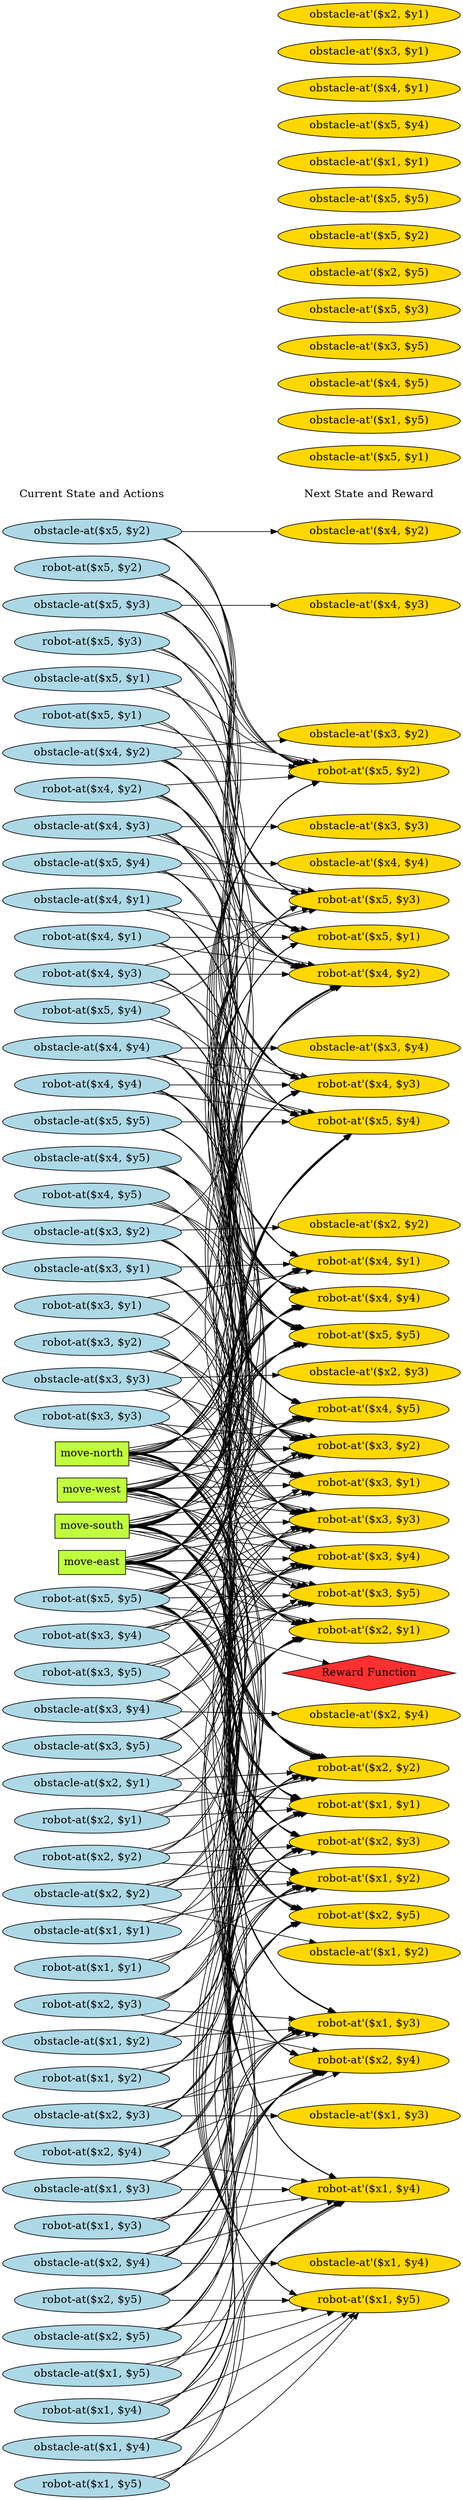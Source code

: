 digraph G {
	graph [bb="0,0,612.96,3714.8",
		fontname=Helvetica,
		fontsize=16,
		rankdir=LR,
		ranksep=2.00,
		ratio=auto,
		size=600
	];
	node [fontsize=16,
		label="\N"
	];
	{
		graph [rank=same];
		"robot-at($x5, $y3)"		 [color=black,
			fillcolor=lightblue,
			height=0.51069,
			pos="107.48,2763.4",
			shape=ellipse,
			style=filled,
			width=2.6517];
		"obstacle-at($x4, $y3)"		 [color=black,
			fillcolor=lightblue,
			height=0.51069,
			pos="107.48,2488.4",
			shape=ellipse,
			style=filled,
			width=2.9856];
		"obstacle-at($x2, $y1)"		 [color=black,
			fillcolor=lightblue,
			height=0.51069,
			pos="107.48,1063.4",
			shape=ellipse,
			style=filled,
			width=2.9856];
		"robot-at($x2, $y3)"		 [color=black,
			fillcolor=lightblue,
			height=0.51069,
			pos="107.48,733.38",
			shape=ellipse,
			style=filled,
			width=2.6517];
		"obstacle-at($x1, $y3)"		 [color=black,
			fillcolor=lightblue,
			height=0.51069,
			pos="107.48,458.38",
			shape=ellipse,
			style=filled,
			width=2.9856];
		"obstacle-at($x2, $y2)"		 [color=black,
			fillcolor=lightblue,
			height=0.51069,
			pos="107.48,898.38",
			shape=ellipse,
			style=filled,
			width=2.9856];
		"robot-at($x5, $y4)"		 [color=black,
			fillcolor=lightblue,
			height=0.51069,
			pos="107.48,2213.4",
			shape=ellipse,
			style=filled,
			width=2.6517];
		"obstacle-at($x4, $y4)"		 [color=black,
			fillcolor=lightblue,
			height=0.51069,
			pos="107.48,2158.4",
			shape=ellipse,
			style=filled,
			width=2.9856];
		"obstacle-at($x3, $y5)"		 [color=black,
			fillcolor=lightblue,
			height=0.51069,
			pos="107.48,1118.4",
			shape=ellipse,
			style=filled,
			width=2.9856];
		"robot-at($x4, $y5)"		 [color=black,
			fillcolor=lightblue,
			height=0.51069,
			pos="107.48,1938.4",
			shape=ellipse,
			style=filled,
			width=2.6517];
		"robot-at($x2, $y4)"		 [color=black,
			fillcolor=lightblue,
			height=0.51069,
			pos="107.48,513.38",
			shape=ellipse,
			style=filled,
			width=2.6517];
		"move-south"		 [color=black,
			fillcolor=olivedrab1,
			height=0.5,
			pos="107.48,1446.4",
			shape=box,
			style=filled,
			width=1.2917];
		"obstacle-at($x1, $y4)"		 [color=black,
			fillcolor=lightblue,
			height=0.51069,
			pos="107.48,73.385",
			shape=ellipse,
			style=filled,
			width=2.9856];
		"robot-at($x1, $y5)"		 [color=black,
			fillcolor=lightblue,
			height=0.51069,
			pos="107.48,18.385",
			shape=ellipse,
			style=filled,
			width=2.6517];
		"robot-at($x4, $y4)"		 [color=black,
			fillcolor=lightblue,
			height=0.51069,
			pos="107.48,2103.4",
			shape=ellipse,
			style=filled,
			width=2.6517];
		"obstacle-at($x4, $y5)"		 [color=black,
			fillcolor=lightblue,
			height=0.51069,
			pos="107.48,1993.4",
			shape=ellipse,
			style=filled,
			width=2.9856];
		"Current State and Actions"		 [color=black,
			fillcolor=white,
			height=0.5,
			pos="107.48,3037.4",
			shape=plaintext,
			style=bold,
			width=2.5139];
		"robot-at($x2, $y5)"		 [color=black,
			fillcolor=lightblue,
			height=0.51069,
			pos="107.48,293.38",
			shape=ellipse,
			style=filled,
			width=2.6517];
		"obstacle-at($x1, $y1)"		 [color=black,
			fillcolor=lightblue,
			height=0.51069,
			pos="107.48,843.38",
			shape=ellipse,
			style=filled,
			width=2.9856];
		"robot-at($x5, $y1)"		 [color=black,
			fillcolor=lightblue,
			height=0.51069,
			pos="107.48,2653.4",
			shape=ellipse,
			style=filled,
			width=2.6517];
		"robot-at($x5, $y2)"		 [color=black,
			fillcolor=lightblue,
			height=0.51069,
			pos="107.48,2873.4",
			shape=ellipse,
			style=filled,
			width=2.6517];
		"robot-at($x4, $y3)"		 [color=black,
			fillcolor=lightblue,
			height=0.51069,
			pos="107.48,2268.4",
			shape=ellipse,
			style=filled,
			width=2.6517];
		"obstacle-at($x5, $y5)"		 [color=black,
			fillcolor=lightblue,
			height=0.51069,
			pos="107.48,2048.4",
			shape=ellipse,
			style=filled,
			width=2.9856];
		"robot-at($x3, $y5)"		 [color=black,
			fillcolor=lightblue,
			height=0.51069,
			pos="107.48,1228.4",
			shape=ellipse,
			style=filled,
			width=2.6517];
		"obstacle-at($x1, $y2)"		 [color=black,
			fillcolor=lightblue,
			height=0.51069,
			pos="107.48,678.38",
			shape=ellipse,
			style=filled,
			width=2.9856];
		"obstacle-at($x3, $y2)"		 [color=black,
			fillcolor=lightblue,
			height=0.51069,
			pos="107.48,1883.4",
			shape=ellipse,
			style=filled,
			width=2.9856];
		"obstacle-at($x2, $y5)"		 [color=black,
			fillcolor=lightblue,
			height=0.51069,
			pos="107.48,238.38",
			shape=ellipse,
			style=filled,
			width=2.9856];
		"robot-at($x4, $y2)"		 [color=black,
			fillcolor=lightblue,
			height=0.51069,
			pos="107.48,2543.4",
			shape=ellipse,
			style=filled,
			width=2.6517];
		"move-east"		 [color=black,
			fillcolor=olivedrab1,
			height=0.5,
			pos="107.48,1392.4",
			shape=box,
			style=filled,
			width=1.1389];
		"move-north"		 [color=black,
			fillcolor=olivedrab1,
			height=0.5,
			pos="107.48,1554.4",
			shape=box,
			style=filled,
			width=1.2778];
		"robot-at($x3, $y4)"		 [color=black,
			fillcolor=lightblue,
			height=0.51069,
			pos="107.48,1283.4",
			shape=ellipse,
			style=filled,
			width=2.6517];
		"robot-at($x1, $y2)"		 [color=black,
			fillcolor=lightblue,
			height=0.51069,
			pos="107.48,623.38",
			shape=ellipse,
			style=filled,
			width=2.6517];
		"obstacle-at($x5, $y4)"		 [color=black,
			fillcolor=lightblue,
			height=0.51069,
			pos="107.48,2433.4",
			shape=ellipse,
			style=filled,
			width=2.9856];
		"obstacle-at($x3, $y1)"		 [color=black,
			fillcolor=lightblue,
			height=0.51069,
			pos="107.48,1828.4",
			shape=ellipse,
			style=filled,
			width=2.9856];
		"robot-at($x4, $y1)"		 [color=black,
			fillcolor=lightblue,
			height=0.51069,
			pos="107.48,2323.4",
			shape=ellipse,
			style=filled,
			width=2.6517];
		"robot-at($x3, $y3)"		 [color=black,
			fillcolor=lightblue,
			height=0.51069,
			pos="107.48,1608.4",
			shape=ellipse,
			style=filled,
			width=2.6517];
		"obstacle-at($x5, $y3)"		 [color=black,
			fillcolor=lightblue,
			height=0.51069,
			pos="107.48,2818.4",
			shape=ellipse,
			style=filled,
			width=2.9856];
		"robot-at($x1, $y1)"		 [color=black,
			fillcolor=lightblue,
			height=0.51069,
			pos="107.48,788.38",
			shape=ellipse,
			style=filled,
			width=2.6517];
		"obstacle-at($x2, $y3)"		 [color=black,
			fillcolor=lightblue,
			height=0.51069,
			pos="107.48,568.38",
			shape=ellipse,
			style=filled,
			width=2.9856];
		"obstacle-at($x4, $y1)"		 [color=black,
			fillcolor=lightblue,
			height=0.51069,
			pos="107.48,2378.4",
			shape=ellipse,
			style=filled,
			width=2.9856];
		"robot-at($x5, $y5)"		 [color=black,
			fillcolor=lightblue,
			height=0.51069,
			pos="107.48,1338.4",
			shape=ellipse,
			style=filled,
			width=2.6517];
		"obstacle-at($x3, $y4)"		 [color=black,
			fillcolor=lightblue,
			height=0.51069,
			pos="107.48,1173.4",
			shape=ellipse,
			style=filled,
			width=2.9856];
		"robot-at($x3, $y2)"		 [color=black,
			fillcolor=lightblue,
			height=0.51069,
			pos="107.48,1718.4",
			shape=ellipse,
			style=filled,
			width=2.6517];
		"robot-at($x2, $y1)"		 [color=black,
			fillcolor=lightblue,
			height=0.51069,
			pos="107.48,1008.4",
			shape=ellipse,
			style=filled,
			width=2.6517];
		"move-west"		 [color=black,
			fillcolor=olivedrab1,
			height=0.5,
			pos="107.48,1500.4",
			shape=box,
			style=filled,
			width=1.1944];
		"robot-at($x1, $y4)"		 [color=black,
			fillcolor=lightblue,
			height=0.51069,
			pos="107.48,128.38",
			shape=ellipse,
			style=filled,
			width=2.6517];
		"obstacle-at($x1, $y5)"		 [color=black,
			fillcolor=lightblue,
			height=0.51069,
			pos="107.48,183.38",
			shape=ellipse,
			style=filled,
			width=2.9856];
		"obstacle-at($x5, $y2)"		 [color=black,
			fillcolor=lightblue,
			height=0.51069,
			pos="107.48,2928.4",
			shape=ellipse,
			style=filled,
			width=2.9856];
		"obstacle-at($x2, $y4)"		 [color=black,
			fillcolor=lightblue,
			height=0.51069,
			pos="107.48,348.38",
			shape=ellipse,
			style=filled,
			width=2.9856];
		"obstacle-at($x4, $y2)"		 [color=black,
			fillcolor=lightblue,
			height=0.51069,
			pos="107.48,2598.4",
			shape=ellipse,
			style=filled,
			width=2.9856];
		"obstacle-at($x3, $y3)"		 [color=black,
			fillcolor=lightblue,
			height=0.51069,
			pos="107.48,1663.4",
			shape=ellipse,
			style=filled,
			width=2.9856];
		"robot-at($x3, $y1)"		 [color=black,
			fillcolor=lightblue,
			height=0.51069,
			pos="107.48,1773.4",
			shape=ellipse,
			style=filled,
			width=2.6517];
		"robot-at($x2, $y2)"		 [color=black,
			fillcolor=lightblue,
			height=0.51069,
			pos="107.48,953.38",
			shape=ellipse,
			style=filled,
			width=2.6517];
		"robot-at($x1, $y3)"		 [color=black,
			fillcolor=lightblue,
			height=0.51069,
			pos="107.48,403.38",
			shape=ellipse,
			style=filled,
			width=2.6517];
		"obstacle-at($x5, $y1)"		 [color=black,
			fillcolor=lightblue,
			height=0.51069,
			pos="107.48,2708.4",
			shape=ellipse,
			style=filled,
			width=2.9856];
	}
	{
		graph [rank=same];
		"obstacle-at'($x5, $y1)"		 [color=black,
			fillcolor=gold1,
			height=0.51069,
			pos="485.96,2983.4",
			shape=ellipse,
			style=filled,
			width=3.0445];
		"robot-at'($x1, $y2)"		 [color=black,
			fillcolor=gold1,
			height=0.51069,
			pos="485.96,918.38",
			shape=ellipse,
			style=filled,
			width=2.7106];
		"obstacle-at'($x2, $y2)"		 [color=black,
			fillcolor=gold1,
			height=0.51069,
			pos="485.96,1895.4",
			shape=ellipse,
			style=filled,
			width=3.0445];
		"obstacle-at'($x1, $y4)"		 [color=black,
			fillcolor=gold1,
			height=0.51069,
			pos="485.96,348.38",
			shape=ellipse,
			style=filled,
			width=3.0445];
		"robot-at'($x4, $y1)"		 [color=black,
			fillcolor=gold1,
			height=0.51069,
			pos="485.96,1840.4",
			shape=ellipse,
			style=filled,
			width=2.7106];
		"Next State and Reward"		 [color=black,
			fillcolor=white,
			height=0.5,
			pos="485.96,3037.4",
			shape=plaintext,
			style=bold,
			width=2.25];
		"obstacle-at'($x4, $y4)"		 [color=black,
			fillcolor=gold1,
			height=0.51069,
			pos="485.96,2433.4",
			shape=ellipse,
			style=filled,
			width=3.0445];
		"robot-at'($x3, $y4)"		 [color=black,
			fillcolor=gold1,
			height=0.51069,
			pos="485.96,1400.4",
			shape=ellipse,
			style=filled,
			width=2.7106];
		"obstacle-at'($x2, $y3)"		 [color=black,
			fillcolor=gold1,
			height=0.51069,
			pos="485.96,1675.4",
			shape=ellipse,
			style=filled,
			width=3.0445];
		"robot-at'($x1, $y1)"		 [color=black,
			fillcolor=gold1,
			height=0.51069,
			pos="485.96,1038.4",
			shape=ellipse,
			style=filled,
			width=2.7106];
		"obstacle-at'($x1, $y5)"		 [color=black,
			fillcolor=gold1,
			height=0.51069,
			pos="485.96,3091.4",
			shape=ellipse,
			style=filled,
			width=3.0445];
		"robot-at'($x4, $y2)"		 [color=black,
			fillcolor=gold1,
			height=0.51069,
			pos="485.96,2268.4",
			shape=ellipse,
			style=filled,
			width=2.7106];
		"obstacle-at'($x4, $y5)"		 [color=black,
			fillcolor=gold1,
			height=0.51069,
			pos="485.96,3146.4",
			shape=ellipse,
			style=filled,
			width=3.0445];
		"robot-at'($x3, $y3)"		 [color=black,
			fillcolor=gold1,
			height=0.51069,
			pos="485.96,1455.4",
			shape=ellipse,
			style=filled,
			width=2.7106];
		"obstacle-at'($x3, $y5)"		 [color=black,
			fillcolor=gold1,
			height=0.51069,
			pos="485.96,3201.4",
			shape=ellipse,
			style=filled,
			width=3.0445];
		"obstacle-at'($x2, $y4)"		 [color=black,
			fillcolor=gold1,
			height=0.51069,
			pos="485.96,1166.4",
			shape=ellipse,
			style=filled,
			width=3.0445];
		"robot-at'($x5, $y1)"		 [color=black,
			fillcolor=gold1,
			height=0.51069,
			pos="485.96,2323.4",
			shape=ellipse,
			style=filled,
			width=2.7106];
		"robot-at'($x2, $y5)"		 [color=black,
			fillcolor=gold1,
			height=0.51069,
			pos="485.96,863.38",
			shape=ellipse,
			style=filled,
			width=2.7106];
		"robot-at'($x4, $y3)"		 [color=black,
			fillcolor=gold1,
			height=0.51069,
			pos="485.96,2103.4",
			shape=ellipse,
			style=filled,
			width=2.7106];
		"obstacle-at'($x5, $y3)"		 [color=black,
			fillcolor=gold1,
			height=0.51069,
			pos="485.96,3256.4",
			shape=ellipse,
			style=filled,
			width=3.0445];
		"obstacle-at'($x4, $y2)"		 [color=black,
			fillcolor=gold1,
			height=0.51069,
			pos="485.96,2928.4",
			shape=ellipse,
			style=filled,
			width=3.0445];
		"obstacle-at'($x3, $y4)"		 [color=black,
			fillcolor=gold1,
			height=0.51069,
			pos="485.96,2158.4",
			shape=ellipse,
			style=filled,
			width=3.0445];
		"obstacle-at'($x2, $y5)"		 [color=black,
			fillcolor=gold1,
			height=0.51069,
			pos="485.96,3311.4",
			shape=ellipse,
			style=filled,
			width=3.0445];
		"robot-at'($x5, $y2)"		 [color=black,
			fillcolor=gold1,
			height=0.51069,
			pos="485.96,2571.4",
			shape=ellipse,
			style=filled,
			width=2.7106];
		"robot-at'($x4, $y4)"		 [color=black,
			fillcolor=gold1,
			height=0.51069,
			pos="485.96,1785.4",
			shape=ellipse,
			style=filled,
			width=2.7106];
		"obstacle-at'($x5, $y2)"		 [color=black,
			fillcolor=gold1,
			height=0.51069,
			pos="485.96,3366.4",
			shape=ellipse,
			style=filled,
			width=3.0445];
		"robot-at'($x3, $y5)"		 [color=black,
			fillcolor=gold1,
			height=0.51069,
			pos="485.96,1345.4",
			shape=ellipse,
			style=filled,
			width=2.7106];
		"obstacle-at'($x4, $y3)"		 [color=black,
			fillcolor=gold1,
			height=0.51069,
			pos="485.96,2818.4",
			shape=ellipse,
			style=filled,
			width=3.0445];
		"obstacle-at'($x3, $y3)"		 [color=black,
			fillcolor=gold1,
			height=0.51069,
			pos="485.96,2488.4",
			shape=ellipse,
			style=filled,
			width=3.0445];
		"robot-at'($x5, $y3)"		 [color=black,
			fillcolor=gold1,
			height=0.51069,
			pos="485.96,2378.4",
			shape=ellipse,
			style=filled,
			width=2.7106];
		"robot-at'($x2, $y3)"		 [color=black,
			fillcolor=gold1,
			height=0.51069,
			pos="485.96,973.38",
			shape=ellipse,
			style=filled,
			width=2.7106];
		"Reward Function"		 [color=black,
			fillcolor=firebrick1,
			height=0.72222,
			pos="485.96,1228.4",
			shape=diamond,
			style=filled,
			width=3.5278];
		"robot-at'($x4, $y5)"		 [color=black,
			fillcolor=gold1,
			height=0.51069,
			pos="485.96,1620.4",
			shape=ellipse,
			style=filled,
			width=2.7106];
		"obstacle-at'($x5, $y5)"		 [color=black,
			fillcolor=gold1,
			height=0.51069,
			pos="485.96,3421.4",
			shape=ellipse,
			style=filled,
			width=3.0445];
		"obstacle-at'($x3, $y2)"		 [color=black,
			fillcolor=gold1,
			height=0.51069,
			pos="485.96,2626.4",
			shape=ellipse,
			style=filled,
			width=3.0445];
		"robot-at'($x5, $y4)"		 [color=black,
			fillcolor=gold1,
			height=0.51069,
			pos="485.96,2048.4",
			shape=ellipse,
			style=filled,
			width=2.7106];
		"robot-at'($x1, $y5)"		 [color=black,
			fillcolor=gold1,
			height=0.51069,
			pos="485.96,293.38",
			shape=ellipse,
			style=filled,
			width=2.7106];
		"obstacle-at'($x1, $y1)"		 [color=black,
			fillcolor=gold1,
			height=0.51069,
			pos="485.96,3476.4",
			shape=ellipse,
			style=filled,
			width=3.0445];
		"robot-at'($x2, $y4)"		 [color=black,
			fillcolor=gold1,
			height=0.51069,
			pos="485.96,650.38",
			shape=ellipse,
			style=filled,
			width=2.7106];
		"obstacle-at'($x5, $y4)"		 [color=black,
			fillcolor=gold1,
			height=0.51069,
			pos="485.96,3531.4",
			shape=ellipse,
			style=filled,
			width=3.0445];
		"obstacle-at'($x4, $y1)"		 [color=black,
			fillcolor=gold1,
			height=0.51069,
			pos="485.96,3586.4",
			shape=ellipse,
			style=filled,
			width=3.0445];
		"robot-at'($x5, $y5)"		 [color=black,
			fillcolor=gold1,
			height=0.51069,
			pos="485.96,1730.4",
			shape=ellipse,
			style=filled,
			width=2.7106];
		"obstacle-at'($x3, $y1)"		 [color=black,
			fillcolor=gold1,
			height=0.51069,
			pos="485.96,3641.4",
			shape=ellipse,
			style=filled,
			width=3.0445];
		"robot-at'($x1, $y4)"		 [color=black,
			fillcolor=gold1,
			height=0.51069,
			pos="485.96,458.38",
			shape=ellipse,
			style=filled,
			width=2.7106];
		"robot-at'($x3, $y2)"		 [color=black,
			fillcolor=gold1,
			height=0.51069,
			pos="485.96,1565.4",
			shape=ellipse,
			style=filled,
			width=2.7106];
		"obstacle-at'($x1, $y2)"		 [color=black,
			fillcolor=gold1,
			height=0.51069,
			pos="485.96,808.38",
			shape=ellipse,
			style=filled,
			width=3.0445];
		"robot-at'($x2, $y1)"		 [color=black,
			fillcolor=gold1,
			height=0.51069,
			pos="485.96,1290.4",
			shape=ellipse,
			style=filled,
			width=2.7106];
		"robot-at'($x1, $y3)"		 [color=black,
			fillcolor=gold1,
			height=0.51069,
			pos="485.96,705.38",
			shape=ellipse,
			style=filled,
			width=2.7106];
		"obstacle-at'($x2, $y1)"		 [color=black,
			fillcolor=gold1,
			height=0.51069,
			pos="485.96,3696.4",
			shape=ellipse,
			style=filled,
			width=3.0445];
		"robot-at'($x3, $y1)"		 [color=black,
			fillcolor=gold1,
			height=0.51069,
			pos="485.96,1510.4",
			shape=ellipse,
			style=filled,
			width=2.7106];
		"robot-at'($x2, $y2)"		 [color=black,
			fillcolor=gold1,
			height=0.51069,
			pos="485.96,1093.4",
			shape=ellipse,
			style=filled,
			width=2.7106];
		"obstacle-at'($x1, $y3)"		 [color=black,
			fillcolor=gold1,
			height=0.51069,
			pos="485.96,568.38",
			shape=ellipse,
			style=filled,
			width=3.0445];
	}
	"robot-at($x5, $y3)" -> "robot-at'($x4, $y3)"	 [color=black,
		pos="e,395.25,2110.2 187.4,2753.2 197.68,2749 207.28,2743.2 214.96,2735.4 407.83,2538 162.33,2325 358.96,2131.4 366.58,2123.9 375.75,\
2118.2 385.61,2113.9",
		style=solid];
	"robot-at($x5, $y3)" -> "robot-at'($x5, $y2)"	 [color=black,
		pos="e,406.34,2582 177.19,2750.7 190.19,2746.8 203.35,2741.8 214.96,2735.4 291.92,2692.6 281.19,2640.6 358.96,2599.4 370.55,2593.2 383.44,\
2588.4 396.42,2584.7",
		style=solid];
	"robot-at($x5, $y3)" -> "robot-at'($x5, $y3)"	 [color=black,
		pos="e,397.99,2386.4 184.56,2752.5 195.59,2748.4 206.17,2742.9 214.96,2735.4 336.25,2631.6 235.7,2507.8 358.96,2406.4 367.66,2399.2 377.8,\
2393.8 388.48,2389.7",
		style=solid];
	"robot-at($x5, $y3)" -> "robot-at'($x5, $y4)"	 [color=black,
		pos="e,394.77,2055.2 187.54,2753.3 197.79,2749.1 207.35,2743.3 214.96,2735.4 422.45,2519 147.35,2288.7 358.96,2076.4 366.45,2068.9 375.48,\
2063.2 385.23,2058.9",
		style=solid];
	"obstacle-at($x4, $y3)" -> "robot-at'($x4, $y2)"	 [color=black,
		pos="e,404.11,2278.4 182.16,2475.2 193.62,2471.4 204.96,2466.6 214.96,2460.4 297.47,2409.4 275.49,2345.8 358.96,2296.4 369.76,2290 381.87,\
2285.1 394.2,2281.2",
		style=solid];
	"obstacle-at($x4, $y3)" -> "robot-at'($x3, $y3)"	 [color=black,
		pos="e,393.85,1461.7 191.98,2477 200.64,2472.9 208.59,2467.5 214.96,2460.4 507.66,2133.3 60.027,1804.8 358.96,1483.4 366.13,1475.7 374.91,\
1469.9 384.48,1465.5",
		style=solid];
	"obstacle-at($x4, $y3)" -> "robot-at'($x4, $y3)"	 [color=black,
		pos="e,397.99,2111.4 188.1,2476.1 197.84,2472.2 207.12,2467.1 214.96,2460.4 336.25,2356.6 235.7,2232.8 358.96,2131.4 367.66,2124.2 377.8,\
2118.8 388.48,2114.7",
		style=solid];
	"obstacle-at($x4, $y3)" -> "robot-at'($x4, $y4)"	 [color=black,
		pos="e,395.12,1792.1 190.96,2476.8 199.91,2472.7 208.2,2467.4 214.96,2460.4 419.26,2248.1 150.62,2021.7 358.96,1813.4 366.53,1805.8 375.65,\
1800.1 385.49,1795.8",
		style=solid];
	"obstacle-at($x4, $y3)" -> "obstacle-at'($x3, $y3)"	 [color=black,
		pos="e,376.04,2488.4 215.11,2488.4 262.1,2488.4 317.5,2488.4 365.84,2488.4",
		style=solid];
	"obstacle-at($x4, $y3)" -> "robot-at'($x5, $y3)"	 [color=black,
		pos="e,417.49,2391.6 169.88,2473.4 184.72,2469.4 200.48,2465 214.96,2460.4 280.1,2439.7 293.44,2425.8 358.96,2406.4 374.53,2401.8 391.37,\
2397.5 407.53,2393.8",
		style=solid];
	"obstacle-at($x2, $y1)" -> "robot-at'($x1, $y1)"	 [color=black,
		pos="e,393.72,1044.4 207.89,1056.8 262.13,1053.2 329.15,1048.7 383.68,1045.1",
		style=solid];
	"obstacle-at($x2, $y1)" -> "robot-at'($x2, $y1)"	 [color=black,
		pos="e,402.32,1280.9 182.85,1076.6 194.1,1080.4 205.2,1085.2 214.96,1091.4 299.14,1144.8 273.57,1211.9 358.96,1263.4 369.21,1269.6 380.69,\
1274.3 392.42,1278",
		style=solid];
	"obstacle-at($x2, $y1)" -> "robot-at'($x3, $y1)"	 [color=black,
		pos="e,396.87,1502.7 189.01,1075.4 198.51,1079.4 207.46,1084.6 214.96,1091.4 352.02,1215.9 219.53,1360.5 358.96,1482.4 367.23,1489.6 \
376.95,1495.1 387.26,1499.2",
		style=solid];
	"obstacle-at($x2, $y1)" -> "robot-at'($x2, $y2)"	 [color=black,
		pos="e,395.76,1086.3 205.43,1071.1 260.71,1075.5 329.84,1081 385.52,1085.5",
		style=solid];
	"robot-at($x2, $y3)" -> "robot-at'($x3, $y3)"	 [color=black,
		pos="e,394.75,1448.6 187.55,743.46 197.81,747.66 207.36,753.44 214.96,761.38 424.32,980.2 145.43,1212.6 358.96,1427.4 366.44,1434.9 375.47,\
1440.6 385.21,1444.9",
		style=solid];
	"robot-at($x2, $y3)" -> "robot-at'($x2, $y3)"	 [color=black,
		pos="e,402.75,963.68 180.24,745.39 192.42,749.31 204.5,754.5 214.96,761.38 301.71,818.46 271.13,889.99 358.96,945.38 369.35,951.94 381.08,\
956.97 393.08,960.83",
		style=solid];
	"robot-at($x2, $y3)" -> "robot-at'($x2, $y4)"	 [color=black,
		pos="e,421.91,664.29 171.07,719.59 237.33,704.98 341.83,681.94 411.84,666.51",
		style=solid];
	"robot-at($x2, $y3)" -> "robot-at'($x1, $y3)"	 [color=black,
		pos="e,394.96,712.08 196.75,726.82 253.14,722.63 326.41,717.18 384.95,712.82",
		style=solid];
	"robot-at($x2, $y3)" -> "robot-at'($x2, $y2)"	 [color=black,
		pos="e,398.54,1085.2 184.09,744.41 195.25,748.45 205.99,753.94 214.96,761.38 330,856.87 242.11,972.13 358.96,1065.4 367.83,1072.5 378.13,\
1077.8 388.94,1081.9",
		style=solid];
	"obstacle-at($x1, $y3)" -> "robot-at'($x1, $y2)"	 [color=black,
		pos="e,396.79,910.78 189.08,470.36 198.56,474.32 207.5,479.53 214.96,486.38 355.37,615.31 216.1,764.19 358.96,890.38 367.19,897.65 376.89,\
903.17 387.18,907.33",
		style=solid];
	"obstacle-at($x1, $y3)" -> "robot-at'($x2, $y3)"	 [color=black,
		pos="e,396.15,966.02 189.87,470.32 199.11,474.29 207.77,479.52 214.96,486.38 369.64,633.98 201.47,800.79 358.96,945.38 366.99,952.75 \
376.51,958.33 386.67,962.54",
		style=solid];
	"obstacle-at($x1, $y3)" -> "robot-at'($x1, $y4)"	 [color=black,
		pos="e,388.31,458.38 215.11,458.38 266.16,458.38 327.16,458.38 378.23,458.38",
		style=solid];
	"obstacle-at($x1, $y3)" -> "robot-at'($x1, $y3)"	 [color=black,
		pos="e,402.3,695.78 183.68,471.35 194.71,475.14 205.52,480.05 214.96,486.38 303.24,545.62 269.56,619.86 358.96,677.38 369.22,683.99 380.82,\
689.05 392.71,692.92",
		style=solid];
	"obstacle-at($x2, $y2)" -> "robot-at'($x1, $y2)"	 [color=black,
		pos="e,391.71,913.43 210.36,903.8 263.45,906.62 328.24,910.06 381.55,912.89",
		style=solid];
	"obstacle-at($x2, $y2)" -> "robot-at'($x2, $y3)"	 [color=black,
		pos="e,418.25,960.09 178.41,912.32 243.64,925.31 340.75,944.66 408.12,958.08",
		style=solid];
	"obstacle-at($x2, $y2)" -> "robot-at'($x3, $y2)"	 [color=black,
		pos="e,395.23,1558.5 190.88,910.06 199.84,914.09 208.16,919.4 214.96,926.38 409.69,1126.2 160.42,1341.4 358.96,1537.4 366.57,1544.9 375.73,\
1550.6 385.59,1554.9",
		style=solid];
	"obstacle-at($x2, $y2)" -> "obstacle-at'($x1, $y2)"	 [color=black,
		pos="e,418.19,822.91 168.1,883.2 218.79,870.39 293.54,851.75 358.96,836.38 374.86,832.65 391.92,828.77 408.18,825.14",
		style=solid];
	"obstacle-at($x2, $y2)" -> "robot-at'($x2, $y1)"	 [color=black,
		pos="e,396.65,1282.8 188.15,910.58 197.89,914.5 207.15,919.64 214.96,926.38 338.26,1032.8 233.24,1159.8 358.96,1263.4 367.29,1270.2 376.95,\
1275.5 387.15,1279.5",
		style=solid];
	"obstacle-at($x2, $y2)" -> "robot-at'($x2, $y2)"	 [color=black,
		pos="e,405.94,1082.8 180.61,911.98 192.5,915.71 204.38,920.43 214.96,926.38 292.49,970 280.61,1023.3 358.96,1065.4 370.44,1071.6 383.21,\
1076.4 396.09,1080.1",
		style=solid];
	"robot-at($x5, $y4)" -> "robot-at'($x4, $y4)"	 [color=black,
		pos="e,397.33,1793.1 185.39,2202.6 196.19,2198.5 206.48,2193 214.96,2185.4 347.15,2067.2 224.52,1929 358.96,1813.4 367.35,1806.2 377.19,\
1800.7 387.62,1796.6",
		style=solid];
	"robot-at($x5, $y4)" -> "robot-at'($x5, $y3)"	 [color=black,
		pos="e,408.94,2367 174.69,2226.5 188.36,2230.4 202.41,2235.3 214.96,2241.4 287.15,2276.5 286.11,2316.7 358.96,2350.4 371.48,2356.2 385.26,\
2360.8 398.98,2364.5",
		style=solid];
	"robot-at($x5, $y4)" -> "robot-at'($x5, $y4)"	 [color=black,
		pos="e,408.94,2059.8 174.69,2200.3 188.36,2196.4 202.41,2191.5 214.96,2185.4 287.15,2150.3 286.11,2110.1 358.96,2076.4 371.48,2070.6 \
385.26,2066 398.98,2062.3",
		style=solid];
	"robot-at($x5, $y4)" -> "robot-at'($x5, $y5)"	 [color=black,
		pos="e,396.65,1737.8 185.96,2202.8 196.62,2198.7 206.72,2193.1 214.96,2185.4 361.32,2048.7 210,1892.3 358.96,1758.4 367.13,1751 376.78,\
1745.5 387.06,1741.3",
		style=solid];
	"obstacle-at($x4, $y4)" -> "robot-at'($x3, $y4)"	 [color=black,
		pos="e,394.66,1407.1 191.34,2146.8 200.16,2142.7 208.32,2137.4 214.96,2130.4 433.92,1899.1 135.6,1655.4 358.96,1428.4 366.4,1420.8 375.41,\
1415.1 385.13,1410.8",
		style=solid];
	"obstacle-at($x4, $y4)" -> "robot-at'($x4, $y3)"	 [color=black,
		pos="e,408.37,2114.6 189.71,2146.5 251.14,2137.5 335.33,2125.2 398.1,2116.1",
		style=solid];
	"obstacle-at($x4, $y4)" -> "obstacle-at'($x3, $y4)"	 [color=black,
		pos="e,376.04,2158.4 215.11,2158.4 262.1,2158.4 317.5,2158.4 365.84,2158.4",
		style=solid];
	"obstacle-at($x4, $y4)" -> "robot-at'($x4, $y4)"	 [color=black,
		pos="e,398.09,1793.6 187.74,2146.1 197.6,2142.2 207,2137.1 214.96,2130.4 333.24,2030.6 238.79,1910.9 358.96,1813.4 367.71,1806.3 377.88,\
1800.9 388.58,1796.8",
		style=solid];
	"obstacle-at($x4, $y4)" -> "robot-at'($x4, $y5)"	 [color=black,
		pos="e,396.04,1627.6 189.96,2146.5 199.18,2142.6 207.82,2137.3 214.96,2130.4 375.65,1974.9 195.31,1800.7 358.96,1648.4 366.93,1641 376.42,\
1635.3 386.57,1631.1",
		style=solid];
	"obstacle-at($x4, $y4)" -> "robot-at'($x5, $y4)"	 [color=black,
		pos="e,417.49,2061.6 169.88,2143.4 184.72,2139.4 200.48,2135 214.96,2130.4 280.1,2109.7 293.44,2095.8 358.96,2076.4 374.53,2071.8 391.37,\
2067.5 407.53,2063.8",
		style=solid];
	"obstacle-at($x3, $y5)" -> "robot-at'($x3, $y4)"	 [color=black,
		pos="e,400.77,1391.3 185.24,1131.1 195.82,1134.9 206.08,1139.9 214.96,1146.4 311.18,1216.6 261.41,1304.1 358.96,1372.4 368.64,1379.2 \
379.68,1384.3 391.1,1388.3",
		style=solid];
	"obstacle-at($x3, $y5)" -> "robot-at'($x2, $y5)"	 [color=black,
		pos="e,401.84,872.87 184.07,1105.5 194.99,1101.7 205.66,1096.8 214.96,1090.4 305.02,1028.7 267.73,951.35 358.96,891.38 368.98,884.8 380.32,\
879.74 391.98,875.86",
		style=solid];
	"obstacle-at($x3, $y5)" -> "robot-at'($x3, $y5)"	 [color=black,
		pos="e,403.65,1335.5 182.83,1131.6 194.09,1135.4 205.19,1140.2 214.96,1146.4 298.93,1199.5 273.99,1265.9 358.96,1317.4 369.62,1323.8 \
381.6,1328.8 393.82,1332.6",
		style=solid];
	"obstacle-at($x3, $y5)" -> "robot-at'($x4, $y5)"	 [color=black,
		pos="e,396.22,1612.9 189.54,1130.3 198.89,1134.2 207.67,1139.5 214.96,1146.4 366.26,1289.6 204.94,1452.2 358.96,1592.4 367.02,1599.7 \
376.56,1605.3 386.73,1609.5",
		style=solid];
	"robot-at($x4, $y5)" -> "robot-at'($x4, $y4)"	 [color=black,
		pos="e,410.55,1797.1 173.31,1925.1 187.35,1921.1 201.9,1916.3 214.96,1910.4 285.26,1878.6 288.06,1843.8 358.96,1813.4 372.09,1807.7 386.5,\
1803.2 400.74,1799.5",
		style=solid];
	"robot-at($x4, $y5)" -> "robot-at'($x3, $y5)"	 [color=black,
		pos="e,395.48,1352.5 186.94,1928.1 197.34,1923.9 207.1,1918.2 214.96,1910.4 390.11,1736.1 180.49,1544.3 358.96,1373.4 366.77,1365.9 376.1,\
1360.3 386.12,1356",
		style=solid];
	"robot-at($x4, $y5)" -> "robot-at'($x4, $y5)"	 [color=black,
		pos="e,399.65,1629 183.15,1927.1 194.55,1923.1 205.62,1917.7 214.96,1910.4 319.71,1828.6 252.66,1728.1 358.96,1648.4 368.18,1641.5 378.78,\
1636.2 389.84,1632.2",
		style=solid];
	"robot-at($x4, $y5)" -> "robot-at'($x5, $y5)"	 [color=black,
		pos="e,405.01,1740.7 178.32,1926 191.02,1922.1 203.78,1917 214.96,1910.4 295.03,1863 278,1804.3 358.96,1758.4 370.15,1752 382.65,1747.1 \
395.31,1743.3",
		style=solid];
	"robot-at($x2, $y4)" -> "robot-at'($x3, $y4)"	 [color=black,
		pos="e,394.39,1393.9 188.12,523.29 198.23,527.52 207.59,533.36 214.96,541.38 468.43,817.53 100.22,1101.2 358.96,1372.4 366.29,1380.1 \
375.21,1385.9 384.9,1390.2",
		style=solid];
	"robot-at($x2, $y4)" -> "robot-at'($x2, $y5)"	 [color=black,
		pos="e,398.64,855.03 184,524.51 195.17,528.54 205.94,534 214.96,541.38 327.52,633.58 244.65,745.37 358.96,835.38 367.88,842.41 378.2,\
847.75 389.03,851.8",
		style=solid];
	"robot-at($x2, $y4)" -> "robot-at'($x2, $y3)"	 [color=black,
		pos="e,396.79,965.78 185.84,524.06 196.52,528.16 206.65,533.76 214.96,541.38 355.37,670.31 216.1,819.19 358.96,945.38 367.19,952.65 376.89,\
958.17 387.18,962.33",
		style=solid];
	"robot-at($x2, $y4)" -> "robot-at'($x2, $y4)"	 [color=black,
		pos="e,447.08,633.31 168.01,527.62 183.42,531.69 199.9,536.39 214.96,541.38 294.62,567.82 384.52,605.81 437.87,629.25",
		style=solid];
	"robot-at($x2, $y4)" -> "robot-at'($x1, $y4)"	 [color=black,
		pos="e,408.38,469.57 184.21,502.32 246.07,493.28 333.54,480.51 398.2,471.06",
		style=solid];
	"move-south" -> "robot-at'($x1, $y2)"	 [color=black,
		pos="e,396.08,925.67 154.02,1444.8 174.98,1441.8 198.75,1434.9 214.96,1419.4 373.97,1267.7 197.72,1095.7 358.96,946.38 366.95,938.98 \
376.46,933.38 386.61,929.17",
		style=solid];
	"move-south" -> "robot-at'($x4, $y1)"	 [color=black,
		pos="e,397.9,1832.4 154.12,1448.9 174.73,1452.1 198.17,1459 214.96,1473.4 339.24,1579.9 233.12,1707.7 358.96,1812.4 367.62,1819.6 377.74,\
1825 388.41,1829.2",
		style=solid];
	"move-south" -> "robot-at'($x3, $y4)"	 [color=black,
		pos="e,403.54,1410.3 154.27,1440.8 213.44,1433.6 317.83,1420.8 393.53,1411.6",
		style=solid];
	"move-south" -> "robot-at'($x1, $y1)"	 [color=black,
		pos="e,397.47,1046.3 154.21,1444 174.84,1440.8 198.27,1433.9 214.96,1419.4 342.8,1308.2 229.48,1175.7 358.96,1066.4 367.42,1059.2 377.3,\
1053.8 387.74,1049.7",
		style=solid];
	"move-south" -> "robot-at'($x4, $y2)"	 [color=black,
		pos="e,444.04,2251.7 154.15,1447.2 175.4,1450 199.37,1457 214.96,1473.4 437.62,1707.2 178.29,1917.8 358.96,2185.4 377.45,2212.8 408.31,\
2233.3 434.85,2247.1",
		style=solid];
	"move-south" -> "robot-at'($x3, $y3)"	 [color=black,
		pos="e,389.02,1453.1 154.27,1447.5 209.67,1448.8 304.71,1451.1 378.72,1452.8",
		style=solid];
	"move-south" -> "robot-at'($x5, $y1)"	 [color=black,
		pos="e,394.41,2316.9 154.06,1447 175.43,1449.7 199.53,1456.7 214.96,1473.4 467.22,1745.3 102.7,2027.3 358.96,2295.4 366.29,2303.1 375.23,\
2308.8 384.92,2313.2",
		style=solid];
	"move-south" -> "robot-at'($x2, $y5)"	 [color=black,
		pos="e,395.52,870.52 154.22,1445 175.23,1442.1 198.97,1435.1 214.96,1419.4 388.49,1248.9 182.92,1059.2 358.96,891.38 366.78,883.93 376.13,\
878.28 386.15,874.04",
		style=solid];
	"move-south" -> "robot-at'($x4, $y3)"	 [color=black,
		pos="e,395.26,2096.5 154.17,1447.5 175.3,1450.4 199.16,1457.4 214.96,1473.4 408.17,1669.2 162.87,1882.4 358.96,2075.4 366.59,2082.9 375.75,\
2088.6 385.61,2092.8",
		style=solid];
	"move-south" -> "robot-at'($x5, $y2)"	 [color=black,
		pos="e,422.24,2557.4 154.05,1446.7 175.55,1449.4 199.76,1456.4 214.96,1473.4 526.69,1821.8 77.912,2141.8 358.96,2515.4 372.31,2533.1 \
392.54,2545.4 412.9,2553.8",
		style=solid];
	"move-south" -> "robot-at'($x4, $y4)"	 [color=black,
		pos="e,399.07,1777 154.22,1449.5 174.61,1452.8 197.84,1459.7 214.96,1473.4 325.45,1561.8 247.17,1670.6 358.96,1757.4 368,1764.4 378.44,\
1769.7 389.37,1773.8",
		style=solid];
	"move-south" -> "robot-at'($x3, $y5)"	 [color=black,
		pos="e,418.96,1358.9 154.24,1435.4 173.11,1430.7 195.16,1425.1 214.96,1419.4 279.55,1400.9 294.1,1390.9 358.96,1373.4 374.99,1369.1 392.3,\
1364.9 408.81,1361.1",
		style=solid];
	"move-south" -> "robot-at'($x5, $y3)"	 [color=black,
		pos="e,394.32,2372 154.14,1446.9 175.53,1449.7 199.61,1456.7 214.96,1473.4 482.06,1764.4 87.574,2063.4 358.96,2350.4 366.25,2358.1 375.16,\
2363.9 384.83,2368.3",
		style=solid];
	"move-south" -> "robot-at'($x2, $y3)"	 [color=black,
		pos="e,407.59,984.46 153.99,1444.5 174.82,1441.4 198.48,1434.4 214.96,1419.4 356.98,1289.7 219.87,1144.2 358.96,1011.4 369.94,1000.9 \
383.71,993.3 398.08,987.79",
		style=solid];
	"move-south" -> "robot-at'($x4, $y5)"	 [color=black,
		pos="e,407.71,1609.3 154.09,1453.3 173.56,1457.5 196.08,1463.8 214.96,1473.4 289,1510.9 284.37,1555.9 358.96,1592.4 371.11,1598.3 384.53,\
1603 397.96,1606.7",
		style=solid];
	"move-south" -> "robot-at'($x5, $y4)"	 [color=black,
		pos="e,461.13,2030.5 154.19,1448.1 175.06,1451.2 198.7,1458.1 214.96,1473.4 367.67,1616.9 249.8,1743.5 358.96,1922.4 383.89,1963.2 424.71,\
2000.7 453.11,2024",
		style=solid];
	"move-south" -> "robot-at'($x1, $y5)"	 [color=black,
		pos="e,393.71,299.6 154.1,1446.1 175.62,1443.4 199.82,1436.4 214.96,1419.4 541.87,1051.5 26.631,684.42 358.96,321.38 366.07,313.62 374.81,\
307.76 384.35,303.37",
		style=solid];
	"move-south" -> "robot-at'($x2, $y4)"	 [color=black,
		pos="e,394.57,656.99 154.2,1445.6 175.47,1442.8 199.44,1435.8 214.96,1419.4 445.41,1175.6 124.92,918.76 358.96,678.38 366.36,670.78 375.34,\
665.03 385.06,660.71",
		style=solid];
	"move-south" -> "robot-at'($x5, $y5)"	 [color=black,
		pos="e,400.73,1721.4 154.19,1450.3 174.34,1453.8 197.38,1460.6 214.96,1473.4 312.19,1544.1 260.7,1633.1 358.96,1702.4 368.62,1709.2 379.64,\
1714.4 391.06,1718.3",
		style=solid];
	"move-south" -> "robot-at'($x1, $y4)"	 [color=black,
		pos="e,443.39,474.97 154.14,1445.8 175.53,1443.1 199.62,1436.1 214.96,1419.4 482.33,1128 143.76,873.14 358.96,541.38 376.88,513.76 407.57,\
493.26 434.18,479.54",
		style=solid];
	"move-south" -> "robot-at'($x3, $y2)"	 [color=black,
		pos="e,415.62,1552.6 154.06,1456.1 173.1,1460.7 195.32,1466.6 214.96,1473.4 281.14,1496.3 292.45,1515.5 358.96,1537.4 373.8,1542.3 389.9,\
1546.6 405.48,1550.3",
		style=solid];
	"move-south" -> "robot-at'($x2, $y1)"	 [color=black,
		pos="e,409.79,1302 154.01,1438.6 173.35,1434.4 195.81,1428.2 214.96,1419.4 286.02,1386.8 287.43,1349.9 358.96,1318.4 371.75,1312.7 385.78,\
1308.2 399.7,1304.5",
		style=solid];
	"move-south" -> "robot-at'($x1, $y3)"	 [color=black,
		pos="e,440.34,721.66 153.99,1445.4 175.21,1442.6 199.19,1435.6 214.96,1419.4 417.78,1211.1 188.88,1017.1 358.96,781.38 376.87,756.57 \
405.6,738.34 431.11,725.96",
		style=solid];
	"move-south" -> "robot-at'($x3, $y1)"	 [color=black,
		pos="e,412.78,1498.1 154.27,1454.2 215.88,1464.6 326.51,1483.4 402.73,1496.4",
		style=solid];
	"move-south" -> "robot-at'($x2, $y2)"	 [color=black,
		pos="e,420.1,1107 154.18,1443.3 174.57,1439.9 197.8,1433 214.96,1419.4 324.47,1332.3 254.02,1232 358.96,1139.4 373.61,1126.5 392.18,1117.1 \
410.54,1110.3",
		style=solid];
	"obstacle-at($x1, $y4)" -> "robot-at'($x1, $y5)"	 [color=black,
		pos="e,464.9,275.14 177.08,87.513 189.96,91.251 203.1,95.836 214.96,101.38 311.98,146.78 410.72,227.73 457.34,268.49",
		style=solid];
	"obstacle-at($x1, $y4)" -> "robot-at'($x2, $y4)"	 [color=black,
		pos="e,424.71,636.02 190,85.178 199.22,89.177 207.84,94.45 214.96,101.38 378.8,260.94 207.92,423.67 358.96,595.38 373.79,612.25 394.74,\
624.14 415.31,632.45",
		style=solid];
	"obstacle-at($x1, $y4)" -> "robot-at'($x1, $y4)"	 [color=black,
		pos="e,449.38,441.28 186.84,85.853 196.95,89.723 206.66,94.78 214.96,101.38 322.62,187.03 266.6,273.43 358.96,375.38 381.93,400.74 414.26,\
421.82 440.41,436.4",
		style=solid];
	"obstacle-at($x1, $y4)" -> "robot-at'($x1, $y3)"	 [color=black,
		pos="e,395.34,698.43 190.79,85.153 199.76,89.167 208.11,94.45 214.96,101.38 400.41,289.11 169.93,493.26 358.96,677.38 366.62,684.85 375.81,\
690.5 385.69,694.76",
		style=solid];
	"robot-at($x1, $y5)" -> "robot-at'($x2, $y5)"	 [color=black,
		pos="e,394.47,856.87 188.05,28.348 198.17,32.569 207.56,38.391 214.96,46.385 457.18,307.91 111.76,578.57 358.96,835.38 366.32,843.03 \
375.27,848.81 384.97,853.14",
		style=solid];
	"robot-at($x1, $y5)" -> "robot-at'($x1, $y5)"	 [color=black,
		pos="e,470.43,274.97 176.82,31.108 189.93,34.986 203.21,39.981 214.96,46.385 323.02,105.28 422.14,216.48 463.98,267.1",
		style=solid];
	"robot-at($x1, $y5)" -> "robot-at'($x1, $y4)"	 [color=black,
		pos="e,447.96,441.33 184.56,29.28 195.59,33.339 206.17,38.867 214.96,46.385 336.25,150.15 256.08,253.35 358.96,375.38 380.78,401.27 412.69,\
422.18 438.94,436.53",
		style=solid];
	"robot-at($x4, $y4)" -> "robot-at'($x3, $y4)"	 [color=black,
		pos="e,395.12,1407.1 187.51,2093.3 197.77,2089.1 207.34,2083.3 214.96,2075.4 419.26,1863.1 150.62,1636.7 358.96,1428.4 366.53,1420.8 \
375.65,1415.1 385.49,1410.8",
		style=solid];
	"robot-at($x4, $y4)" -> "robot-at'($x4, $y3)"	 [color=black,
		pos="e,388.11,2103.4 203,2103.4 256.21,2103.4 322.83,2103.4 377.96,2103.4",
		style=solid];
	"robot-at($x4, $y4)" -> "robot-at'($x4, $y4)"	 [color=black,
		pos="e,399.65,1794 183.15,2092.1 194.55,2088.1 205.62,2082.7 214.96,2075.4 319.71,1993.6 252.66,1893.1 358.96,1813.4 368.18,1806.5 378.78,\
1801.2 389.84,1797.2",
		style=solid];
	"robot-at($x4, $y4)" -> "robot-at'($x4, $y5)"	 [color=black,
		pos="e,396.65,1627.8 185.96,2092.8 196.62,2088.7 206.72,2083.1 214.96,2075.4 361.32,1938.7 210,1782.3 358.96,1648.4 367.13,1641 376.78,\
1635.5 387.06,1631.3",
		style=solid];
	"robot-at($x4, $y4)" -> "robot-at'($x5, $y4)"	 [color=black,
		pos="e,408.38,2059.6 184.21,2092.3 246.07,2083.3 333.54,2070.5 398.2,2061.1",
		style=solid];
	"obstacle-at($x4, $y5)" -> "robot-at'($x4, $y4)"	 [color=black,
		pos="e,405.01,1795.7 181.4,1980 193.08,1976.3 204.68,1971.5 214.96,1965.4 295.03,1918 278,1859.3 358.96,1813.4 370.15,1807 382.65,1802.1 \
395.31,1798.3",
		style=solid];
	"obstacle-at($x4, $y5)" -> "robot-at'($x3, $y5)"	 [color=black,
		pos="e,395.29,1352.3 190.83,1981.7 199.8,1977.6 208.13,1972.3 214.96,1965.4 404.65,1772.1 165.59,1562.9 358.96,1373.4 366.6,1365.9 375.77,\
1360.2 385.64,1356",
		style=solid];
	"obstacle-at($x4, $y5)" -> "robot-at'($x4, $y5)"	 [color=black,
		pos="e,398.09,1628.6 187.74,1981.1 197.6,1977.2 207,1972.1 214.96,1965.4 333.24,1865.6 238.79,1745.9 358.96,1648.4 367.71,1641.3 377.88,\
1635.9 388.58,1631.8",
		style=solid];
	"obstacle-at($x4, $y5)" -> "robot-at'($x5, $y5)"	 [color=black,
		pos="e,401.71,1739.7 184.46,1980.5 195.26,1976.7 205.8,1971.8 214.96,1965.4 306.82,1901.2 265.89,1820.8 358.96,1758.4 368.92,1751.7 380.22,\
1746.6 391.87,1742.7",
		style=solid];
	"Current State and Actions" -> "Next State and Reward"	 [color=black,
		pos="e,404.91,3037.4 198.18,3037.4 257.6,3037.4 335.26,3037.4 394.77,3037.4",
		style=invis];
	"robot-at($x2, $y5)" -> "robot-at'($x2, $y5)"	 [color=black,
		pos="e,395.9,856.29 186.86,303.77 197.27,307.92 207.06,313.61 214.96,321.38 384.05,487.79 186.7,672.26 358.96,835.38 366.87,842.88 376.32,\
848.53 386.44,852.78",
		style=solid];
	"robot-at($x2, $y5)" -> "robot-at'($x3, $y5)"	 [color=black,
		pos="e,393.83,1339.1 188.59,303.21 198.57,307.46 207.77,313.33 214.96,321.38 512.77,655.09 54.787,989.47 358.96,1317.4 366.12,1325.1 \
374.9,1330.9 384.45,1335.3",
		style=solid];
	"robot-at($x2, $y5)" -> "robot-at'($x1, $y5)"	 [color=black,
		pos="e,388.11,293.38 203,293.38 256.21,293.38 322.83,293.38 377.96,293.38",
		style=solid];
	"robot-at($x2, $y5)" -> "robot-at'($x2, $y4)"	 [color=black,
		pos="e,429.42,635.27 183.55,304.64 194.84,308.65 205.76,314.07 214.96,321.38 322.62,407.03 258.23,501.69 358.96,595.38 376.16,611.39 \
398.77,623.21 420.07,631.71",
		style=solid];
	"obstacle-at($x1, $y1)" -> "robot-at'($x1, $y2)"	 [color=black,
		pos="e,418.25,905.09 178.41,857.32 243.64,870.31 340.75,889.66 408.12,903.08",
		style=solid];
	"obstacle-at($x1, $y1)" -> "robot-at'($x1, $y1)"	 [color=black,
		pos="e,420.27,1024.7 179.58,857.05 191.77,860.79 204.02,865.5 214.96,871.38 290.62,912.11 284.04,958.31 358.96,1000.4 374.84,1009.3 393.06,\
1016.4 410.61,1021.8",
		style=solid];
	"obstacle-at($x1, $y1)" -> "robot-at'($x2, $y1)"	 [color=black,
		pos="e,395.92,1283.1 189.02,855.42 198.51,859.38 207.47,864.57 214.96,871.38 352.28,996.25 218.8,1141.7 358.96,1263.4 366.96,1270.3 376.32,\
1275.6 386.25,1279.7",
		style=solid];
	"robot-at($x5, $y1)" -> "robot-at'($x4, $y1)"	 [color=black,
		pos="e,394.54,1847 188,2643.4 198.13,2639.2 207.53,2633.4 214.96,2625.4 448.61,2375 120.54,2114.2 358.96,1868.4 366.35,1860.8 375.32,\
1855 385.03,1850.7",
		style=solid];
	"robot-at($x5, $y1)" -> "robot-at'($x5, $y1)"	 [color=black,
		pos="e,399.18,2331.9 183.55,2642.1 194.84,2638.1 205.76,2632.7 214.96,2625.4 322.62,2539.7 249.68,2434.9 358.96,2351.4 368.05,2344.4 \
378.52,2339.1 389.47,2335.1",
		style=solid];
	"robot-at($x5, $y1)" -> "robot-at'($x5, $y2)"	 [color=black,
		pos="e,421.43,2585.2 171.49,2639.7 237.63,2625.3 341.52,2602.6 411.37,2587.4",
		style=solid];
	"robot-at($x5, $y2)" -> "robot-at'($x4, $y2)"	 [color=black,
		pos="e,395.44,2275.4 186.98,2863.1 197.37,2859 207.12,2853.2 214.96,2845.4 393.28,2667 177.25,2471.3 358.96,2296.4 366.75,2288.9 376.07,\
2283.2 386.08,2279",
		style=solid];
	"robot-at($x5, $y2)" -> "robot-at'($x5, $y1)"	 [color=black,
		pos="e,395.98,2330.6 186.52,2863 197.04,2858.9 206.95,2853.2 214.96,2845.4 378.8,2685.8 192.08,2507.8 358.96,2351.4 366.91,2343.9 376.38,\
2338.3 386.52,2334.1",
		style=solid];
	"robot-at($x5, $y2)" -> "robot-at'($x5, $y2)"	 [color=black,
		pos="e,400.17,2580.2 182.71,2862 194.23,2858 205.44,2852.6 214.96,2845.4 315.88,2768.8 256.59,2674 358.96,2599.4 368.44,2592.5 379.31,\
2587.2 390.6,2583.2",
		style=solid];
	"robot-at($x5, $y2)" -> "robot-at'($x5, $y3)"	 [color=black,
		pos="e,396.26,2385.9 186.02,2862.9 196.67,2858.8 206.75,2853.1 214.96,2845.4 364.43,2704.6 206.81,2544.3 358.96,2406.4 367.03,2399.1 \
376.58,2393.5 386.76,2389.3",
		style=solid];
	"robot-at($x4, $y3)" -> "robot-at'($x4, $y2)"	 [color=black,
		pos="e,388.11,2268.4 203,2268.4 256.21,2268.4 322.83,2268.4 377.96,2268.4",
		style=solid];
	"robot-at($x4, $y3)" -> "robot-at'($x3, $y3)"	 [color=black,
		pos="e,394.54,1462 188,2258.4 198.13,2254.2 207.53,2248.4 214.96,2240.4 448.61,1990 120.54,1729.2 358.96,1483.4 366.35,1475.8 375.32,\
1470 385.03,1465.7",
		style=solid];
	"robot-at($x4, $y3)" -> "robot-at'($x4, $y3)"	 [color=black,
		pos="e,408.94,2114.8 174.69,2255.3 188.36,2251.4 202.41,2246.5 214.96,2240.4 287.15,2205.3 286.11,2165.1 358.96,2131.4 371.48,2125.6 \
385.26,2121 398.98,2117.3",
		style=solid];
	"robot-at($x4, $y3)" -> "robot-at'($x4, $y4)"	 [color=black,
		pos="e,396.65,1792.8 185.96,2257.8 196.62,2253.7 206.72,2248.1 214.96,2240.4 361.32,2103.7 210,1947.3 358.96,1813.4 367.13,1806 376.78,\
1800.5 387.06,1796.3",
		style=solid];
	"robot-at($x4, $y3)" -> "robot-at'($x5, $y3)"	 [color=black,
		pos="e,417.49,2365.2 167.37,2282.7 182.94,2286.8 199.66,2291.5 214.96,2296.4 280.1,2317.1 293.44,2330.9 358.96,2350.4 374.53,2355 391.37,\
2359.3 407.53,2363",
		style=solid];
	"obstacle-at($x5, $y5)" -> "robot-at'($x4, $y5)"	 [color=black,
		pos="e,397.33,1628.1 188.91,2036.2 198.42,2032.3 207.41,2027.1 214.96,2020.4 347.15,1902.2 224.52,1764 358.96,1648.4 367.35,1641.2 377.19,\
1635.7 387.62,1631.6",
		style=solid];
	"obstacle-at($x5, $y5)" -> "robot-at'($x5, $y4)"	 [color=black,
		pos="e,388.31,2048.4 215.11,2048.4 266.16,2048.4 327.16,2048.4 378.23,2048.4",
		style=solid];
	"obstacle-at($x5, $y5)" -> "robot-at'($x5, $y5)"	 [color=black,
		pos="e,399.65,1739 186.45,2035.9 196.68,2032 206.52,2027 214.96,2020.4 319.71,1938.6 252.66,1838.1 358.96,1758.4 368.18,1751.5 378.78,\
1746.2 389.84,1742.2",
		style=solid];
	"robot-at($x3, $y5)" -> "robot-at'($x3, $y4)"	 [color=black,
		pos="e,408.11,1389.2 175.39,1241.4 188.88,1245.3 202.68,1250.2 214.96,1256.4 288.32,1293.4 284.9,1336.8 358.96,1372.4 371.23,1378.3 384.77,\
1383 398.29,1386.7",
		style=solid];
	"robot-at($x3, $y5)" -> "robot-at'($x2, $y5)"	 [color=black,
		pos="e,398.5,871.55 184.13,1217.4 195.28,1213.4 206.01,1207.9 214.96,1200.4 331.24,1103.3 240.83,986.26 358.96,891.38 367.81,884.28 378.09,\
878.88 388.89,874.81",
		style=solid];
	"robot-at($x3, $y5)" -> "robot-at'($x3, $y5)"	 [color=black,
		pos="e,416.02,1332.4 168.63,1242.6 183.87,1246.6 200.13,1251.3 214.96,1256.4 280.74,1278.8 292.76,1296.2 358.96,1317.4 373.93,1322.2 \
390.15,1326.4 405.82,1330.1",
		style=solid];
	"robot-at($x3, $y5)" -> "robot-at'($x4, $y5)"	 [color=black,
		pos="e,397.93,1612.4 184.61,1239.2 195.64,1243.3 206.2,1248.8 214.96,1256.4 338.01,1362.5 233.89,1488.7 358.96,1592.4 367.63,1599.6 377.76,\
1605 388.43,1609.1",
		style=solid];
	"obstacle-at($x1, $y2)" -> "robot-at'($x1, $y2)"	 [color=black,
		pos="e,402.75,908.68 183.58,691.5 194.62,695.28 205.46,700.13 214.96,706.38 301.71,763.46 271.13,834.99 358.96,890.38 369.35,896.94 381.08,\
901.97 393.08,905.83",
		style=solid];
	"obstacle-at($x1, $y2)" -> "robot-at'($x1, $y1)"	 [color=black,
		pos="e,410.24,1026.7 187.29,690.74 197.27,694.63 206.83,699.72 214.96,706.38 327.52,798.58 248.07,906.19 358.96,1000.4 370.89,1010.5 \
385.45,1017.9 400.39,1023.4",
		style=solid];
	"obstacle-at($x1, $y2)" -> "robot-at'($x1, $y3)"	 [color=black,
		pos="e,394.53,698.9 206.9,685.44 261.56,689.36 329.42,694.23 384.42,698.17",
		style=solid];
	"obstacle-at($x1, $y2)" -> "robot-at'($x2, $y2)"	 [color=black,
		pos="e,397.42,1085.5 188.56,690.52 198.18,694.45 207.29,699.62 214.96,706.38 343.84,820.16 227.92,954.11 358.96,1065.4 367.4,1072.5 377.27,\
1078 387.7,1082.1",
		style=solid];
	"obstacle-at($x3, $y2)" -> "obstacle-at'($x2, $y2)"	 [color=black,
		pos="e,378.04,1892 213.35,1886.7 261.39,1888.3 318.5,1890.1 367.93,1891.7",
		style=solid];
	"obstacle-at($x3, $y2)" -> "robot-at'($x4, $y2)"	 [color=black,
		pos="e,449.38,2251.3 186.84,1895.9 196.95,1899.7 206.66,1904.8 214.96,1911.4 322.62,1997 266.6,2083.4 358.96,2185.4 381.93,2210.7 414.26,\
2231.8 440.41,2246.4",
		style=solid];
	"obstacle-at($x3, $y2)" -> "robot-at'($x3, $y3)"	 [color=black,
		pos="e,397.33,1463.1 188.91,1871.2 198.42,1867.3 207.41,1862.1 214.96,1855.4 347.15,1737.2 224.52,1599 358.96,1483.4 367.35,1476.2 377.19,\
1470.7 387.62,1466.6",
		style=solid];
	"obstacle-at($x3, $y2)" -> "robot-at'($x3, $y2)"	 [color=black,
		pos="e,399.65,1574 186.45,1870.9 196.68,1867 206.52,1862 214.96,1855.4 319.71,1773.6 252.66,1673.1 358.96,1593.4 368.18,1586.5 378.78,\
1581.2 389.84,1577.2",
		style=solid];
	"obstacle-at($x3, $y2)" -> "robot-at'($x3, $y1)"	 [color=black,
		pos="e,398.09,1518.6 187.74,1871.1 197.6,1867.2 207,1862.1 214.96,1855.4 333.24,1755.6 238.79,1635.9 358.96,1538.4 367.71,1531.3 377.88,\
1525.9 388.58,1521.8",
		style=solid];
	"obstacle-at($x3, $y2)" -> "robot-at'($x2, $y2)"	 [color=black,
		pos="e,413.27,1105.8 191.36,1871.8 200.18,1867.7 208.34,1862.4 214.96,1855.4 437.65,1619.2 147.47,1385.6 358.96,1139.4 370.74,1125.7 \
386.96,1116 403.84,1109.3",
		style=solid];
	"obstacle-at($x2, $y5)" -> "robot-at'($x2, $y5)"	 [color=black,
		pos="e,395.37,856.41 190.77,250.17 199.75,254.18 208.1,259.46 214.96,266.38 398.56,451.69 171.83,653.64 358.96,835.38 366.63,842.84 375.83,\
848.49 385.71,852.74",
		style=solid];
	"obstacle-at($x2, $y5)" -> "robot-at'($x3, $y5)"	 [color=black,
		pos="e,393.77,1339.1 192.31,249.82 200.86,253.91 208.69,259.3 214.96,266.38 527.58,619.31 39.61,970.54 358.96,1317.4 366.09,1325.1 374.85,\
1331 384.4,1335.4",
		style=solid];
	"obstacle-at($x2, $y5)" -> "robot-at'($x1, $y5)"	 [color=black,
		pos="e,408.37,282.2 189.71,250.25 251.14,259.23 335.33,271.53 398.1,280.7",
		style=solid];
	"obstacle-at($x2, $y5)" -> "robot-at'($x2, $y4)"	 [color=black,
		pos="e,427.84,635.57 188.1,250.64 197.84,254.55 207.12,259.67 214.96,266.38 336.25,370.15 246.04,482.58 358.96,595.38 375.29,611.7 397.26,\
623.53 418.28,631.95",
		style=solid];
	"robot-at($x4, $y2)" -> "robot-at'($x4, $y1)"	 [color=black,
		pos="e,395.12,1847.1 187.51,2533.3 197.77,2529.1 207.34,2523.3 214.96,2515.4 419.26,2303.1 150.62,2076.7 358.96,1868.4 366.53,1860.8 \
375.65,1855.1 385.49,1850.8",
		style=solid];
	"robot-at($x4, $y2)" -> "robot-at'($x4, $y2)"	 [color=black,
		pos="e,401.2,2277.5 181.84,2531.7 193.59,2527.8 205.1,2522.5 214.96,2515.4 309.56,2447.4 263.08,2362.5 358.96,2296.4 368.76,2289.6 379.92,\
2284.5 391.45,2280.5",
		style=solid];
	"robot-at($x4, $y2)" -> "robot-at'($x4, $y3)"	 [color=black,
		pos="e,396.92,2111.1 185.46,2532.7 196.25,2528.6 206.52,2523 214.96,2515.4 350.23,2393.2 221.37,2250.9 358.96,2131.4 367.25,2124.2 376.98,\
2118.7 387.3,2114.6",
		style=solid];
	"robot-at($x4, $y2)" -> "robot-at'($x5, $y2)"	 [color=black,
		pos="e,394.96,2564.7 196.75,2549.9 253.14,2554.1 326.41,2559.6 384.95,2563.9",
		style=solid];
	"robot-at($x4, $y2)" -> "robot-at'($x3, $y2)"	 [color=black,
		pos="e,394.25,1571.7 188.51,2533.5 198.5,2529.2 207.72,2523.4 214.96,2515.4 492.87,2207.5 75.185,1895.8 358.96,1593.4 366.22,1585.6 375.11,\
1579.8 384.77,1575.4",
		style=solid];
	"move-east" -> "robot-at'($x1, $y2)"	 [color=black,
		pos="e,396.69,925.88 148.51,1391.3 170.59,1388.6 197.07,1381.9 214.96,1365.4 359.84,1232 212.12,1077.6 358.96,946.38 367.15,939.07 376.82,\
933.53 387.1,929.35",
		style=solid];
	"move-east" -> "robot-at'($x4, $y1)"	 [color=black,
		pos="e,396.86,1832.7 148.64,1393.7 170.63,1396.4 196.98,1403.2 214.96,1419.4 353.09,1544 219,1689.8 358.96,1812.4 367.22,1819.6 376.94,\
1825.1 387.25,1829.3",
		style=solid];
	"move-east" -> "robot-at'($x3, $y4)"	 [color=black,
		pos="e,388.66,1398.3 148.77,1393.2 203.14,1394.4 302,1396.5 378.49,1398.1",
		style=solid];
	"move-east" -> "robot-at'($x1, $y1)"	 [color=black,
		pos="e,398.59,1046.7 148.57,1390.3 170.27,1387.4 196.35,1380.6 214.96,1365.4 329.17,1272 243.38,1158 358.96,1066.4 367.86,1059.3 378.17,\
1054 388.98,1049.9",
		style=solid];
	"move-east" -> "robot-at'($x4, $y2)"	 [color=black,
		pos="e,443.61,2251.7 148.66,1392.5 171.21,1394.7 198.12,1401.5 214.96,1419.4 452.13,1671.9 167.08,1897 358.96,2185.4 377.2,2212.8 407.9,\
2233.3 434.43,2247.1",
		style=solid];
	"move-east" -> "robot-at'($x3, $y3)"	 [color=black,
		pos="e,412.52,1443.3 148.77,1399.1 209.07,1409.2 324.1,1428.5 402.65,1441.6",
		style=solid];
	"move-east" -> "robot-at'($x5, $y1)"	 [color=black,
		pos="e,394.32,2317 148.55,1392.3 171.21,1394.5 198.26,1401.2 214.96,1419.4 481.79,1710 87.849,2008.7 358.96,2295.4 366.25,2303.1 375.16,\
2308.9 384.84,2313.3",
		style=solid];
	"move-east" -> "robot-at'($x2, $y5)"	 [color=black,
		pos="e,396.08,870.67 148.74,1391.5 170.89,1388.9 197.37,1382.2 214.96,1365.4 374.23,1213.4 197.45,1041 358.96,891.38 366.95,883.98 376.45,\
878.38 386.6,874.16",
		style=solid];
	"move-east" -> "robot-at'($x4, $y3)"	 [color=black,
		pos="e,395.1,2096.7 148.72,1392.7 171.15,1395 197.91,1401.8 214.96,1419.4 422.6,1633.8 148.16,1864 358.96,2075.4 366.52,2083 375.63,2088.7 \
385.47,2093",
		style=solid];
	"move-east" -> "robot-at'($x5, $y2)"	 [color=black,
		pos="e,422.17,2557.4 148.5,1392.1 171.29,1394.2 198.49,1400.9 214.96,1419.4 541.33,1786.6 64.928,2121.8 358.96,2515.4 372.25,2533.2 392.46,\
2545.4 412.83,2553.8",
		style=solid];
	"move-east" -> "robot-at'($x4, $y4)"	 [color=black,
		pos="e,397.91,1777.4 148.59,1394.1 170.42,1396.9 196.64,1403.7 214.96,1419.4 338.98,1525.6 233.38,1653 358.96,1757.4 367.62,1764.6 377.75,\
1770 388.42,1774.1",
		style=solid];
	"move-east" -> "robot-at'($x3, $y5)"	 [color=black,
		pos="e,404.2,1355.5 148.77,1387.4 206.86,1380.1 315.74,1366.5 393.87,1356.8",
		style=solid];
	"move-east" -> "robot-at'($x5, $y3)"	 [color=black,
		pos="e,394.24,2372.1 148.61,1392.3 171.29,1394.4 198.34,1401.1 214.96,1419.4 496.65,1729.2 72.705,2044.8 358.96,2350.4 366.22,2358.1 \
375.1,2364 384.76,2368.3",
		style=solid];
	"move-east" -> "robot-at'($x2, $y3)"	 [color=black,
		pos="e,408.66,984.7 148.69,1390.8 170.55,1388 196.77,1381.2 214.96,1365.4 343.06,1253.8 233.38,1125.7 358.96,1011.4 370.32,1001 384.41,\
993.5 399.01,988.02",
		style=solid];
	"move-east" -> "robot-at'($x4, $y5)"	 [color=black,
		pos="e,403.28,1610.5 148.51,1396.5 169.55,1400.1 195.04,1406.8 214.96,1419.4 299.59,1472.7 273.55,1540.3 358.96,1592.4 369.53,1598.8 \
381.4,1603.8 393.52,1607.6",
		style=solid];
	"move-east" -> "robot-at'($x5, $y4)"	 [color=black,
		pos="e,460.64,2030.4 148.58,1393.1 170.82,1395.6 197.44,1402.4 214.96,1419.4 381.88,1581.3 240.98,1722 358.96,1922.4 383.17,1963.5 423.96,\
2000.8 452.55,2024",
		style=solid];
	"move-east" -> "robot-at'($x1, $y5)"	 [color=black,
		pos="e,393.77,299.65 148.72,1392.6 171.44,1390.5 198.49,1383.8 214.96,1365.4 527.24,1016.3 41.542,665.82 358.96,321.38 366.1,313.64 374.86,\
307.8 384.4,303.42",
		style=solid];
	"move-east" -> "robot-at'($x2, $y4)"	 [color=black,
		pos="e,394.7,657.12 148.52,1392.2 171.03,1389.9 197.93,1383.1 214.96,1365.4 430.91,1140.2 139.7,900.31 358.96,678.38 366.42,670.83 375.43,\
665.12 385.17,660.82",
		style=solid];
	"move-east" -> "robot-at'($x5, $y5)"	 [color=black,
		pos="e,399.08,1722 148.7,1394.6 170.31,1397.7 196.26,1404.4 214.96,1419.4 325.21,1507.5 247.42,1615.9 358.96,1702.4 368,1709.4 378.45,\
1714.7 389.38,1718.8",
		style=solid];
	"move-east" -> "robot-at'($x1, $y4)"	 [color=black,
		pos="e,443.49,475.03 148.48,1392.4 171.12,1390.2 198.17,1383.5 214.96,1365.4 467.76,1092.8 155.02,852.22 358.96,541.38 377.02,513.86 \
407.72,493.36 434.29,479.61",
		style=solid];
	"move-east" -> "robot-at'($x3, $y2)"	 [color=black,
		pos="e,408.07,1554.3 148.64,1398.3 169.24,1402.3 194.27,1408.9 214.96,1419.4 288.83,1456.7 284.55,1501.2 358.96,1537.4 371.2,1543.3 384.73,\
1548 398.25,1551.8",
		style=solid];
	"move-east" -> "robot-at'($x2, $y1)"	 [color=black,
		pos="e,418.94,1303.8 148.6,1382.9 168.62,1378 193.16,1371.7 214.96,1365.4 279.63,1346.7 294.02,1336.2 358.96,1318.4 374.98,1314 392.29,\
1309.8 408.79,1306.1",
		style=solid];
	"move-east" -> "robot-at'($x1, $y3)"	 [color=black,
		pos="e,440.53,721.8 148.56,1391.9 170.93,1389.5 197.69,1382.8 214.96,1365.4 403.37,1175.7 200.41,996.62 358.96,781.38 377.11,756.75 405.86,\
738.53 431.32,726.11",
		style=solid];
	"move-east" -> "robot-at'($x3, $y1)"	 [color=black,
		pos="e,415.65,1497.5 148.63,1400.9 168.77,1405.6 193.4,1412 214.96,1419.4 281.04,1442 292.55,1460.7 358.96,1482.4 373.81,1487.2 389.92,\
1491.5 405.5,1495.2",
		style=solid];
	"move-east" -> "robot-at'($x2, $y2)"	 [color=black,
		pos="e,422.49,1107.4 148.67,1389.3 170.01,1386.1 195.72,1379.3 214.96,1365.4 311.48,1295.6 266.11,1214 358.96,1139.4 374.65,1126.8 394.1,\
1117.4 412.98,1110.6",
		style=solid];
	"move-north" -> "robot-at'($x1, $y2)"	 [color=black,
		pos="e,395.32,925.32 153.58,1553.3 174.82,1550.4 198.96,1543.5 214.96,1527.4 402.57,1338.8 168.58,1132.2 358.96,946.38 366.62,938.91 \
375.8,933.25 385.67,928.99",
		style=solid];
	"move-north" -> "robot-at'($x4, $y1)"	 [color=black,
		pos="e,400.7,1831.4 153.69,1558.2 173.96,1561.7 197.25,1568.4 214.96,1581.4 312.66,1652.7 260.22,1742.5 358.96,1812.4 368.61,1819.2 379.62,\
1824.4 391.04,1828.4",
		style=solid];
	"move-north" -> "robot-at'($x3, $y4)"	 [color=black,
		pos="e,410.17,1412.1 153.71,1546.6 173.1,1542.4 195.68,1536.1 214.96,1527.4 285.71,1495.3 287.75,1459.4 358.96,1428.4 371.98,1422.7 386.28,\
1418.1 400.42,1414.5",
		style=solid];
	"move-north" -> "robot-at'($x1, $y1)"	 [color=black,
		pos="e,396.14,1045.7 153.7,1552.8 174.72,1549.8 198.62,1542.9 214.96,1527.4 370.82,1379.8 200.93,1211.7 358.96,1066.4 366.98,1059 376.5,\
1053.4 386.66,1049.2",
		style=solid];
	"move-north" -> "robot-at'($x4, $y2)"	 [color=black,
		pos="e,444.65,2251.6 153.64,1555.4 174.9,1558.3 199.03,1565.2 214.96,1581.4 408.7,1777.9 200.6,1959.4 358.96,2185.4 377.99,2212.5 409,\
2233.1 435.5,2247",
		style=solid];
	"move-north" -> "robot-at'($x3, $y3)"	 [color=black,
		pos="e,419.66,1468.9 153.68,1543.4 172.66,1538.7 194.94,1533 214.96,1527.4 279.41,1509.4 294.25,1500.4 358.96,1483.4 375.35,1479.1 393.06,\
1474.9 409.88,1471.1",
		style=solid];
	"move-north" -> "robot-at'($x5, $y1)"	 [color=black,
		pos="e,394.63,2316.7 153.61,1555.1 175,1557.9 199.25,1564.9 214.96,1581.4 438.15,1815.9 132.31,2064.2 358.96,2295.4 366.39,2303 375.39,\
2308.7 385.11,2313",
		style=solid];
	"move-north" -> "robot-at'($x2, $y5)"	 [color=black,
		pos="e,395.15,870.14 153.72,1553.4 175,1550.6 199.12,1543.6 214.96,1527.4 417.25,1319.8 153.62,1095.9 358.96,891.38 366.54,883.84 375.68,\
878.13 385.52,873.84",
		style=solid];
	"move-north" -> "robot-at'($x4, $y3)"	 [color=black,
		pos="e,395.98,2096.2 153.56,1555.8 174.68,1558.7 198.7,1565.7 214.96,1581.4 379.5,1740.2 192.08,1919 358.96,2075.4 366.91,2082.8 376.38,\
2088.5 386.52,2092.7",
		style=solid];
	"move-north" -> "robot-at'($x5, $y2)"	 [color=black,
		pos="e,422.73,2557.4 153.67,1554.8 175.21,1557.5 199.57,1564.4 214.96,1581.4 497.46,1892.2 103.85,2181.7 358.96,2515.4 372.51,2533.1 \
392.91,2545.4 413.36,2553.8",
		style=solid];
	"move-north" -> "robot-at'($x4, $y4)"	 [color=black,
		pos="e,403.22,1775.5 153.49,1559.3 173.5,1563.1 196.62,1569.7 214.96,1581.4 300.23,1635.6 272.9,1704.4 358.96,1757.4 369.5,1763.9 381.36,\
1768.9 393.47,1772.7",
		style=solid];
	"move-north" -> "robot-at'($x3, $y5)"	 [color=black,
		pos="e,404.64,1355.7 153.67,1548.8 173.49,1544.9 196.41,1538.3 214.96,1527.4 295.64,1479.7 277.59,1419.8 358.96,1373.4 369.94,1367.1 \
382.2,1362.3 394.64,1358.5",
		style=solid];
	"move-north" -> "robot-at'($x5, $y3)"	 [color=black,
		pos="e,394.51,2371.8 153.71,1555.1 175.13,1557.8 199.36,1564.8 214.96,1581.4 452.94,1834.9 117.25,2100.4 358.96,2350.4 366.34,2358 375.3,\
2363.8 385,2368.1",
		style=solid];
	"move-north" -> "robot-at'($x2, $y3)"	 [color=black,
		pos="e,406.32,984.05 153.64,1553 174.78,1550.1 198.79,1543.2 214.96,1527.4 385.31,1361 192.36,1181.5 358.96,1011.4 369.35,1000.8 382.59,\
993.1 396.56,987.56",
		style=solid];
	"move-north" -> "robot-at'($x4, $y5)"	 [color=black,
		pos="e,413.86,1607.9 153.52,1562.3 215.25,1573.1 327.2,1592.7 403.77,1606.2",
		style=solid];
	"move-north" -> "robot-at'($x5, $y4)"	 [color=black,
		pos="e,462.28,2030.5 153.6,1556.8 174.34,1560 198.04,1566.8 214.96,1581.4 339.75,1688.6 267.09,1785.9 358.96,1922.4 385.85,1962.3 426.61,\
2000.3 454.44,2023.9",
		style=solid];
	"move-north" -> "robot-at'($x1, $y5)"	 [color=black,
		pos="e,393.61,299.5 153.65,1554.2 175.32,1551.6 199.8,1544.7 214.96,1527.4 571.17,1121.8 -3.2211,721.66 358.96,321.38 366.02,313.58 374.74,\
307.69 384.26,303.29",
		style=solid];
	"move-north" -> "robot-at'($x2, $y4)"	 [color=black,
		pos="e,394.36,656.79 153.56,1553.9 175.07,1551.2 199.44,1544.2 214.96,1527.4 474.5,1246.1 95.275,955.78 358.96,678.38 366.27,670.69 375.19,\
664.89 384.87,660.54",
		style=solid];
	"move-north" -> "robot-at'($x5, $y5)"	 [color=black,
		pos="e,407.67,1719.3 153.61,1561.2 173.19,1565.3 195.95,1571.6 214.96,1581.4 289.35,1619.5 284.01,1665.4 358.96,1702.4 371.09,1708.4 \
384.5,1713.1 397.91,1716.8",
		style=solid];
	"move-north" -> "robot-at'($x1, $y4)"	 [color=black,
		pos="e,442.92,475.01 153.73,1554 175.28,1551.4 199.64,1544.4 214.96,1527.4 511.53,1198.5 121.22,915.03 358.96,541.38 376.57,513.71 407.1,\
493.25 433.7,479.57",
		style=solid];
	"move-north" -> "robot-at'($x3, $y2)"	 [color=black,
		pos="e,389.38,1562.6 153.52,1555.7 208.88,1557.3 304.63,1560.1 379.03,1562.3",
		style=solid];
	"move-north" -> "robot-at'($x2, $y1)"	 [color=black,
		pos="e,401.35,1299.7 153.68,1550.2 173.84,1546.6 197.04,1539.9 214.96,1527.4 307.55,1463 265.42,1381.4 358.96,1318.4 368.83,1311.7 380.03,\
1306.6 391.59,1302.7",
		style=solid];
	"move-north" -> "robot-at'($x1, $y3)"	 [color=black,
		pos="e,439.74,721.59 153.67,1553.7 175.08,1550.9 199.32,1544 214.96,1527.4 446.75,1281.8 165.69,1058.3 358.96,781.38 376.41,756.38 404.97,\
738.18 430.5,725.86",
		style=solid];
	"move-north" -> "robot-at'($x3, $y1)"	 [color=black,
		pos="e,402.46,1520 153.52,1549.1 212.26,1542.3 316.48,1530.1 392.41,1521.2",
		style=solid];
	"move-north" -> "robot-at'($x2, $y2)"	 [color=black,
		pos="e,417.08,1106.5 153.62,1552.4 174.49,1549.3 198.29,1542.4 214.96,1527.4 351.8,1404.5 228.55,1269.1 358.96,1139.4 372.26,1126.2 389.68,\
1116.7 407.29,1109.9",
		style=solid];
	"robot-at($x3, $y4)" -> "robot-at'($x3, $y4)"	 [color=black,
		pos="e,416.02,1387.4 168.63,1297.6 183.87,1301.6 200.13,1306.3 214.96,1311.4 280.74,1333.8 292.76,1351.2 358.96,1372.4 373.93,1377.2 \
390.15,1381.4 405.82,1385.1",
		style=solid];
	"robot-at($x3, $y4)" -> "robot-at'($x3, $y3)"	 [color=black,
		pos="e,408.11,1444.2 175.39,1296.4 188.88,1300.3 202.68,1305.2 214.96,1311.4 288.32,1348.4 284.9,1391.8 358.96,1427.4 371.23,1433.3 384.77,\
1438 398.29,1441.7",
		style=solid];
	"robot-at($x3, $y4)" -> "robot-at'($x4, $y4)"	 [color=black,
		pos="e,396.22,1777.9 186.05,1293.8 196.7,1298 206.77,1303.6 214.96,1311.4 366.26,1454.6 204.94,1617.2 358.96,1757.4 367.02,1764.7 376.56,\
1770.3 386.73,1774.5",
		style=solid];
	"robot-at($x3, $y4)" -> "robot-at'($x3, $y5)"	 [color=black,
		pos="e,411.78,1333.3 180.62,1295.3 243.78,1305.7 335.55,1320.8 401.79,1331.7",
		style=solid];
	"robot-at($x3, $y4)" -> "robot-at'($x2, $y4)"	 [color=black,
		pos="e,395.34,657.33 187.06,1273.2 197.44,1269 207.17,1263.3 214.96,1255.4 400.68,1067.3 169.66,862.84 358.96,678.38 366.62,670.92 375.81,\
665.26 385.69,661",
		style=solid];
	"robot-at($x1, $y2)" -> "robot-at'($x1, $y2)"	 [color=black,
		pos="e,400.26,909.47 182.35,634.82 193.98,638.8 205.32,644.17 214.96,651.38 314.22,725.73 258.29,817.97 358.96,890.38 368.48,897.23 379.38,\
902.45 390.69,906.42",
		style=solid];
	"robot-at($x1, $y2)" -> "robot-at'($x1, $y1)"	 [color=black,
		pos="e,408.7,1027 184.97,634.22 195.89,638.29 206.33,643.84 214.96,651.38 341.3,761.81 234.62,887.71 358.96,1000.4 370.35,1010.7 384.45,\
1018.2 399.06,1023.7",
		style=solid];
	"robot-at($x1, $y2)" -> "robot-at'($x1, $y3)"	 [color=black,
		pos="e,421.43,691.55 171.49,637.11 237.63,651.52 341.52,674.14 411.37,689.36",
		style=solid];
	"robot-at($x1, $y2)" -> "robot-at'($x2, $y2)"	 [color=black,
		pos="e,396.72,1085.9 185.89,634 196.56,638.11 206.68,643.73 214.96,651.38 357.95,783.69 213.45,935.85 358.96,1065.4 367.16,1072.7 376.84,\
1078.2 387.13,1082.4",
		style=solid];
	"obstacle-at($x5, $y4)" -> "obstacle-at'($x4, $y4)"	 [color=black,
		pos="e,376.04,2433.4 215.11,2433.4 262.1,2433.4 317.5,2433.4 365.84,2433.4",
		style=solid];
	"obstacle-at($x5, $y4)" -> "robot-at'($x4, $y4)"	 [color=black,
		pos="e,395.29,1792.3 190.83,2421.7 199.8,2417.6 208.13,2412.3 214.96,2405.4 404.65,2212.1 165.59,2002.9 358.96,1813.4 366.6,1805.9 375.77,\
1800.2 385.64,1796",
		style=solid];
	"obstacle-at($x5, $y4)" -> "robot-at'($x5, $y3)"	 [color=black,
		pos="e,408.37,2389.6 189.71,2421.5 251.14,2412.5 335.33,2400.2 398.1,2391.1",
		style=solid];
	"obstacle-at($x5, $y4)" -> "robot-at'($x5, $y4)"	 [color=black,
		pos="e,397.99,2056.4 188.1,2421.1 197.84,2417.2 207.12,2412.1 214.96,2405.4 336.25,2301.6 235.7,2177.8 358.96,2076.4 367.66,2069.2 377.8,\
2063.8 388.48,2059.7",
		style=solid];
	"obstacle-at($x5, $y4)" -> "robot-at'($x5, $y5)"	 [color=black,
		pos="e,395.12,1737.1 190.96,2421.8 199.91,2417.7 208.2,2412.4 214.96,2405.4 419.26,2193.1 150.62,1966.7 358.96,1758.4 366.53,1750.8 375.65,\
1745.1 385.49,1740.8",
		style=solid];
	"obstacle-at($x3, $y1)" -> "robot-at'($x4, $y1)"	 [color=black,
		pos="e,389.66,1837.3 213.35,1831.7 265.16,1833.4 327.53,1835.4 379.43,1837",
		style=solid];
	"obstacle-at($x3, $y1)" -> "robot-at'($x3, $y2)"	 [color=black,
		pos="e,401.71,1574.7 184.46,1815.5 195.26,1811.7 205.8,1806.8 214.96,1800.4 306.82,1736.2 265.89,1655.8 358.96,1593.4 368.92,1586.7 380.22,\
1581.6 391.87,1577.7",
		style=solid];
	"obstacle-at($x3, $y1)" -> "robot-at'($x2, $y1)"	 [color=black,
		pos="e,396.04,1297.6 189.96,1816.5 199.18,1812.6 207.82,1807.3 214.96,1800.4 375.65,1644.9 195.31,1470.7 358.96,1318.4 366.93,1311 376.42,\
1305.3 386.57,1301.1",
		style=solid];
	"obstacle-at($x3, $y1)" -> "robot-at'($x3, $y1)"	 [color=black,
		pos="e,399.65,1519 186.45,1815.9 196.68,1812 206.52,1807 214.96,1800.4 319.71,1718.6 252.66,1618.1 358.96,1538.4 368.18,1531.5 378.78,\
1526.2 389.84,1522.2",
		style=solid];
	"robot-at($x4, $y1)" -> "robot-at'($x4, $y1)"	 [color=black,
		pos="e,396.65,1847.8 185.96,2312.8 196.62,2308.7 206.72,2303.1 214.96,2295.4 361.32,2158.7 210,2002.3 358.96,1868.4 367.13,1861 376.78,\
1855.5 387.06,1851.3",
		style=solid];
	"robot-at($x4, $y1)" -> "robot-at'($x4, $y2)"	 [color=black,
		pos="e,408.38,2279.6 184.21,2312.3 246.07,2303.3 333.54,2290.5 398.2,2281.1",
		style=solid];
	"robot-at($x4, $y1)" -> "robot-at'($x5, $y1)"	 [color=black,
		pos="e,388.11,2323.4 203,2323.4 256.21,2323.4 322.83,2323.4 377.96,2323.4",
		style=solid];
	"robot-at($x4, $y1)" -> "robot-at'($x3, $y1)"	 [color=black,
		pos="e,394.54,1517 188,2313.4 198.13,2309.2 207.53,2303.4 214.96,2295.4 448.61,2045 120.54,1784.2 358.96,1538.4 366.35,1530.8 375.32,\
1525 385.03,1520.7",
		style=solid];
	"robot-at($x3, $y3)" -> "robot-at'($x3, $y4)"	 [color=black,
		pos="e,404.66,1410.7 179.73,1596.3 191.97,1592.6 204.2,1587.7 214.96,1581.4 295.44,1534 277.79,1474.6 358.96,1428.4 369.95,1422.1 382.21,\
1417.3 394.66,1413.5",
		style=solid];
	"robot-at($x3, $y3)" -> "robot-at'($x3, $y3)"	 [color=black,
		pos="e,410.19,1467.1 175.02,1595.3 188.54,1591.6 202.44,1587 214.96,1581.4 285.55,1549.6 287.9,1514.1 358.96,1483.4 372,1477.7 386.3,\
1473.2 400.44,1469.5",
		style=solid];
	"robot-at($x3, $y3)" -> "robot-at'($x4, $y3)"	 [color=black,
		pos="e,396.26,2095.9 186.02,1618.9 196.67,1623 206.75,1628.7 214.96,1636.4 364.43,1777.2 206.81,1937.5 358.96,2075.4 367.03,2082.7 376.58,\
2088.2 386.76,2092.4",
		style=solid];
	"robot-at($x3, $y3)" -> "robot-at'($x2, $y3)"	 [color=black,
		pos="e,405.76,983.94 188.08,1598.5 198.07,1594.5 207.41,1588.9 214.96,1581.4 399.64,1396.5 178.45,1200.3 358.96,1011.4 369.16,1000.7 \
382.23,993.01 396.08,987.45",
		style=solid];
	"robot-at($x3, $y3)" -> "robot-at'($x3, $y2)"	 [color=black,
		pos="e,402.13,1574.8 190.17,1599.1 249.58,1592.3 330.1,1583.1 391.98,1576",
		style=solid];
	"obstacle-at($x5, $y3)" -> "robot-at'($x4, $y3)"	 [color=black,
		pos="e,394.77,2110.2 191.25,2806.7 200.09,2802.7 208.28,2797.4 214.96,2790.4 422.45,2574 147.35,2343.7 358.96,2131.4 366.45,2123.9 375.48,\
2118.2 385.23,2113.9",
		style=solid];
	"obstacle-at($x5, $y3)" -> "robot-at'($x5, $y2)"	 [color=black,
		pos="e,402.3,2581 183.68,2805.4 194.71,2801.6 205.52,2796.7 214.96,2790.4 303.24,2731.2 269.56,2656.9 358.96,2599.4 369.22,2592.8 380.82,\
2587.7 392.71,2583.8",
		style=solid];
	"obstacle-at($x5, $y3)" -> "obstacle-at'($x4, $y3)"	 [color=black,
		pos="e,376.04,2818.4 215.11,2818.4 262.1,2818.4 317.5,2818.4 365.84,2818.4",
		style=solid];
	"obstacle-at($x5, $y3)" -> "robot-at'($x5, $y3)"	 [color=black,
		pos="e,396.92,2386.1 188.98,2806.3 198.47,2802.4 207.44,2797.2 214.96,2790.4 350.23,2668.2 221.37,2525.9 358.96,2406.4 367.25,2399.2 \
376.98,2393.7 387.3,2389.6",
		style=solid];
	"obstacle-at($x5, $y3)" -> "robot-at'($x5, $y4)"	 [color=black,
		pos="e,394.63,2055.1 191.36,2806.8 200.18,2802.7 208.34,2797.4 214.96,2790.4 437.12,2554.9 132.31,2307.5 358.96,2076.4 366.39,2068.8 \
375.39,2063.1 385.11,2058.8",
		style=solid];
	"robot-at($x1, $y1)" -> "robot-at'($x1, $y2)"	 [color=black,
		pos="e,413.74,905.89 170.58,802.28 185.32,806.25 200.86,810.98 214.96,816.38 282.15,842.13 291.29,865.94 358.96,890.38 373.22,895.54 \
388.75,899.92 403.88,903.59",
		style=solid];
	"robot-at($x1, $y1)" -> "robot-at'($x1, $y1)"	 [color=black,
		pos="e,415.49,1025.6 180.24,800.39 192.42,804.31 204.5,809.5 214.96,816.38 301.71,873.46 273.24,941.76 358.96,1000.4 372.99,1010 389.51,\
1017.2 405.88,1022.6",
		style=solid];
	"robot-at($x1, $y1)" -> "robot-at'($x2, $y1)"	 [color=black,
		pos="e,395.28,1283.4 186.05,798.83 196.7,802.96 206.77,808.63 214.96,816.38 366.52,959.9 204.14,1123.4 358.96,1263.4 366.76,1270.4 375.94,\
1275.8 385.73,1279.9",
		style=solid];
	"obstacle-at($x2, $y3)" -> "robot-at'($x3, $y3)"	 [color=black,
		pos="e,394.39,1448.9 191.81,579.92 200.5,583.99 208.5,589.34 214.96,596.38 468.43,872.53 100.22,1156.2 358.96,1427.4 366.29,1435.1 375.21,\
1440.9 384.9,1445.2",
		style=solid];
	"obstacle-at($x2, $y3)" -> "robot-at'($x2, $y3)"	 [color=black,
		pos="e,397.5,965.44 188.5,580.59 198.13,584.51 207.26,589.65 214.96,596.38 341.3,706.81 230.52,837.41 358.96,945.38 367.43,952.51 377.32,\
957.92 387.77,962.02",
		style=solid];
	"obstacle-at($x2, $y3)" -> "robot-at'($x2, $y4)"	 [color=black,
		pos="e,421.54,636.57 174.49,582.76 240.82,597.21 342.82,619.43 411.64,634.41",
		style=solid];
	"obstacle-at($x2, $y3)" -> "robot-at'($x1, $y3)"	 [color=black,
		pos="e,412.92,693.19 174.1,582.82 187.81,586.62 202.03,591.15 214.96,596.38 283.02,623.95 290.38,651.14 358.96,677.38 372.95,682.74 388.23,\
687.21 403.17,690.89",
		style=solid];
	"obstacle-at($x2, $y3)" -> "robot-at'($x2, $y2)"	 [color=black,
		pos="e,396.1,1086.1 189.91,580.27 199.14,584.26 207.79,589.5 214.96,596.38 372.25,747.39 198.79,917.43 358.96,1065.4 366.96,1072.8 376.47,\
1078.4 386.62,1082.6",
		style=solid];
	"obstacle-at($x2, $y3)" -> "obstacle-at'($x1, $y3)"	 [color=black,
		pos="e,376.04,568.38 215.11,568.38 262.1,568.38 317.5,568.38 365.84,568.38",
		style=solid];
	"obstacle-at($x4, $y1)" -> "robot-at'($x4, $y1)"	 [color=black,
		pos="e,396.04,1847.6 189.96,2366.5 199.18,2362.6 207.82,2357.3 214.96,2350.4 375.65,2194.9 195.31,2020.7 358.96,1868.4 366.93,1861 376.42,\
1855.3 386.57,1851.1",
		style=solid];
	"obstacle-at($x4, $y1)" -> "robot-at'($x4, $y2)"	 [color=black,
		pos="e,417.49,2281.6 169.88,2363.4 184.72,2359.4 200.48,2355 214.96,2350.4 280.1,2329.7 293.44,2315.8 358.96,2296.4 374.53,2291.8 391.37,\
2287.5 407.53,2283.8",
		style=solid];
	"obstacle-at($x4, $y1)" -> "robot-at'($x5, $y1)"	 [color=black,
		pos="e,408.37,2334.6 189.71,2366.5 251.14,2357.5 335.33,2345.2 398.1,2336.1",
		style=solid];
	"obstacle-at($x4, $y1)" -> "robot-at'($x3, $y1)"	 [color=black,
		pos="e,394.43,1516.9 191.78,2366.8 200.48,2362.8 208.48,2357.4 214.96,2350.4 463.34,2080.9 105.44,1803.1 358.96,1538.4 366.3,1530.7 375.24,\
1524.9 384.93,1520.6",
		style=solid];
	"robot-at($x5, $y5)" -> "robot-at'($x1, $y2)"	 [color=black,
		pos="e,397.38,926.2 185.07,1327.7 195.97,1323.6 206.38,1318 214.96,1310.4 345.11,1194.9 226.61,1059.3 358.96,946.38 367.38,939.2 377.24,\
933.75 387.67,929.62",
		style=solid];
	"robot-at($x5, $y5)" -> "robot-at'($x4, $y1)"	 [color=black,
		pos="e,396.21,1833 187.38,1348.6 197.53,1352.6 207.1,1358 214.96,1365.4 367.15,1508.2 204.67,1671.8 358.96,1812.4 367.01,1819.7 376.55,\
1825.3 386.72,1829.5",
		style=solid];
	"robot-at($x5, $y5)" -> "robot-at'($x3, $y4)"	 [color=black,
		pos="e,411.78,1388.3 180.62,1350.3 243.78,1360.7 335.55,1375.8 401.79,1386.7",
		style=solid];
	"robot-at($x5, $y5)" -> "robot-at'($x1, $y1)"	 [color=black,
		pos="e,400.2,1047.2 182.69,1326.9 194.21,1322.9 205.43,1317.6 214.96,1310.4 315.4,1234.4 257.08,1140.4 358.96,1066.4 368.45,1059.5 379.33,\
1054.2 390.63,1050.3",
		style=solid];
	"robot-at($x5, $y5)" -> "robot-at'($x4, $y2)"	 [color=black,
		pos="e,443.5,2251.7 189.13,1348 198.84,1352.1 207.82,1357.7 214.96,1365.4 466.68,1636.6 155.85,1876.1 358.96,2185.4 377.03,2212.9 407.73,\
2233.4 434.3,2247.2",
		style=solid];
	"robot-at($x5, $y5)" -> "robot-at'($x3, $y3)"	 [color=black,
		pos="e,416,1442.5 170.34,1352.3 185.09,1356.1 200.69,1360.5 214.96,1365.4 280.94,1387.8 292.66,1406 358.96,1427.4 373.92,1432.2 390.13,\
1436.5 405.8,1440.2",
		style=solid];
	"robot-at($x5, $y5)" -> "robot-at'($x5, $y1)"	 [color=black,
		pos="e,394.24,2317.1 189.54,1347.9 199.13,1352.1 207.97,1357.7 214.96,1365.4 496.38,1674.8 72.981,1990.2 358.96,2295.4 366.22,2303.1 \
375.1,2309 384.76,2313.3",
		style=solid];
	"robot-at($x5, $y5)" -> "robot-at'($x2, $y5)"	 [color=black,
		pos="e,396.69,870.88 185.92,1327.8 196.59,1323.7 206.7,1318.1 214.96,1310.4 359.25,1176.4 212.12,1022.6 358.96,891.38 367.15,884.07 376.82,\
878.53 387.1,874.35",
		style=solid];
	"robot-at($x5, $y5)" -> "robot-at'($x4, $y3)"	 [color=black,
		pos="e,394.64,2096.7 188.95,1348.1 198.68,1352.2 207.72,1357.8 214.96,1365.4 437.08,1598.5 133.41,1845.6 358.96,2075.4 366.4,2083 375.39,\
2088.7 385.12,2093",
		style=solid];
	"robot-at($x5, $y5)" -> "robot-at'($x5, $y2)"	 [color=black,
		pos="e,422.11,2557.5 189.75,1347.8 199.3,1351.9 208.08,1357.6 214.96,1365.4 555.97,1751.4 51.935,2101.8 358.96,2515.4 372.2,2533.2 392.4,\
2545.5 412.76,2553.9",
		style=solid];
	"robot-at($x5, $y5)" -> "robot-at'($x4, $y4)"	 [color=black,
		pos="e,396.86,1777.7 186.84,1348.8 197.13,1352.7 206.89,1358.1 214.96,1365.4 352.83,1489.6 219.26,1635.2 358.96,1757.4 367.22,1764.6 \
376.94,1770.1 387.25,1774.3",
		style=solid];
	"robot-at($x5, $y5)" -> "robot-at'($x3, $y5)"	 [color=black,
		pos="e,388.53,1343.6 202.51,1340.1 255.92,1341.1 322.97,1342.4 378.33,1343.4",
		style=solid];
	"robot-at($x5, $y5)" -> "robot-at'($x5, $y3)"	 [color=black,
		pos="e,393.84,2372.1 189.6,1347.9 199.18,1352 208,1357.7 214.96,1365.4 511.26,1693.9 57.821,2026.3 358.96,2350.4 366.13,2358.1 374.91,\
2363.9 384.47,2368.3",
		style=solid];
	"robot-at($x5, $y5)" -> "robot-at'($x2, $y3)"	 [color=black,
		pos="e,410.18,985 184.05,1327.3 195.21,1323.3 205.96,1317.8 214.96,1310.4 328.76,1216.5 246.86,1107.2 358.96,1011.4 370.85,1001.2 385.4,\
993.77 400.34,988.31",
		style=solid];
	"robot-at($x5, $y5)" -> "Reward Function"	 [pos="e,430.23,1243 166.4,1323.8 182.2,1319.7 199.28,1315 214.96,1310.4 279.54,1291.4 294.51,1282.8 358.96,1263.4 378.85,1257.4 400.63,\
1251.2 420.4,1245.7"];
	"robot-at($x5, $y5)" -> "robot-at'($x4, $y5)"	 [color=black,
		pos="e,400.76,1611.3 183.31,1349.6 194.56,1353.5 205.54,1358.6 214.96,1365.4 311.72,1435.5 261.17,1523.7 358.96,1592.4 368.63,1599.2 \
379.67,1604.4 391.09,1608.3",
		style=solid];
	"robot-at($x5, $y5)" -> "robot-at'($x5, $y4)"	 [color=black,
		pos="e,460.44,2030.5 188.04,1348.3 198.04,1352.3 207.39,1357.9 214.96,1365.4 396.18,1545.8 232.09,1700.4 358.96,1922.4 382.64,1963.8 \
423.54,2001.1 452.3,2024.1",
		style=solid];
	"robot-at($x5, $y5)" -> "robot-at'($x1, $y5)"	 [color=black,
		pos="e,393.84,299.71 188.58,1328.5 198.56,1324.3 207.77,1318.4 214.96,1310.4 510.89,979.13 56.718,646.89 358.96,321.38 366.12,313.67 \
374.9,307.84 384.46,303.47",
		style=solid];
	"robot-at($x5, $y5)" -> "robot-at'($x2, $y4)"	 [color=black,
		pos="e,395.16,657.16 187.47,1328.2 197.74,1324 207.32,1318.3 214.96,1310.4 415.27,1103.3 154.71,881.55 358.96,678.38 366.55,670.84 375.68,\
665.14 385.53,660.85",
		style=solid];
	"robot-at($x5, $y5)" -> "robot-at'($x5, $y5)"	 [color=black,
		pos="e,397.92,1722.4 185.96,1349 196.49,1352.9 206.56,1358.2 214.96,1365.4 338.73,1471.3 233.63,1598.4 358.96,1702.4 367.63,1709.6 377.75,\
1715 388.42,1719.1",
		style=solid];
	"robot-at($x5, $y5)" -> "robot-at'($x1, $y4)"	 [color=black,
		pos="e,443.6,475.11 188.02,1328.4 198.14,1324.2 207.54,1318.4 214.96,1310.4 451.82,1055.8 166.46,830.95 358.96,541.38 377.19,513.97 407.89,\
493.47 434.42,479.7",
		style=solid];
	"robot-at($x5, $y5)" -> "robot-at'($x3, $y2)"	 [color=black,
		pos="e,403.63,1555.5 180.88,1350.2 192.8,1354 204.63,1358.9 214.96,1365.4 299.37,1418.4 273.77,1485.6 358.96,1537.4 369.61,1543.9 381.58,\
1548.8 393.8,1552.7",
		style=solid];
	"robot-at($x5, $y5)" -> "robot-at'($x2, $y1)"	 [color=black,
		pos="e,404.52,1300.6 187.4,1328.3 247.88,1320.6 331.4,1310 394.56,1301.9",
		style=solid];
	"robot-at($x5, $y5)" -> "robot-at'($x1, $y3)"	 [color=black,
		pos="e,441.05,721.83 186.91,1328.1 197.32,1323.9 207.09,1318.2 214.96,1310.4 388,1138.8 212.1,975.82 358.96,781.38 377.47,756.88 406.39,\
738.62 431.85,726.16",
		style=solid];
	"robot-at($x5, $y5)" -> "robot-at'($x3, $y1)"	 [color=black,
		pos="e,408.09,1499.2 176.82,1351 189.85,1354.7 203.12,1359.4 214.96,1365.4 288.65,1402.4 284.73,1446.5 358.96,1482.4 371.22,1488.3 384.75,\
1493 398.27,1496.7",
		style=solid];
	"robot-at($x5, $y5)" -> "robot-at'($x2, $y2)"	 [color=black,
		pos="e,425.76,1108 179.48,1326.2 191.87,1322.3 204.22,1317.2 214.96,1310.4 298.93,1257.3 277.55,1196.3 358.96,1139.4 376.1,1127.4 396.71,\
1118.2 416.26,1111.2",
		style=solid];
	"obstacle-at($x3, $y4)" -> "robot-at'($x3, $y4)"	 [color=black,
		pos="e,403.65,1390.5 182.83,1186.6 194.09,1190.4 205.19,1195.2 214.96,1201.4 298.93,1254.5 273.99,1320.9 358.96,1372.4 369.62,1378.8 \
381.6,1383.8 393.82,1387.6",
		style=solid];
	"obstacle-at($x3, $y4)" -> "robot-at'($x3, $y3)"	 [color=black,
		pos="e,400.77,1446.3 185.24,1186.1 195.82,1189.9 206.08,1194.9 214.96,1201.4 311.18,1271.6 261.41,1359.1 358.96,1427.4 368.64,1434.2 \
379.68,1439.3 391.1,1443.3",
		style=solid];
	"obstacle-at($x3, $y4)" -> "obstacle-at'($x2, $y4)"	 [color=black,
		pos="e,376.94,1168.4 214.35,1171.4 261.76,1170.5 317.86,1169.5 366.65,1168.6",
		style=solid];
	"obstacle-at($x3, $y4)" -> "robot-at'($x4, $y4)"	 [color=black,
		pos="e,395.41,1778.4 190.47,1185.1 199.55,1189.1 208.01,1194.4 214.96,1201.4 395.12,1382.2 175.35,1580 358.96,1757.4 366.66,1764.8 375.86,\
1770.5 385.75,1774.7",
		style=solid];
	"obstacle-at($x3, $y4)" -> "robot-at'($x3, $y5)"	 [color=black,
		pos="e,408.11,1334.2 178.49,1187.3 190.98,1191 203.61,1195.7 214.96,1201.4 288.32,1238.4 284.9,1281.8 358.96,1317.4 371.23,1323.3 384.77,\
1328 398.29,1331.7",
		style=solid];
	"obstacle-at($x3, $y4)" -> "robot-at'($x2, $y4)"	 [color=black,
		pos="e,396.11,657.7 189.9,1161.5 199.13,1157.5 207.79,1152.3 214.96,1145.4 371.73,995.06 199.33,825.67 358.96,678.38 366.97,671 376.48,\
665.41 386.63,661.19",
		style=solid];
	"robot-at($x3, $y2)" -> "robot-at'($x4, $y2)"	 [color=black,
		pos="e,446.28,2251.5 186.02,1728.9 196.67,1733 206.75,1738.7 214.96,1746.4 364.43,1887.2 234.26,2022.2 358.96,2185.4 379.31,2212 410.78,\
2232.7 437.18,2246.8",
		style=solid];
	"robot-at($x3, $y2)" -> "robot-at'($x3, $y3)"	 [color=black,
		pos="e,401.71,1464.7 181.13,1706.7 193.08,1702.7 204.86,1697.4 214.96,1690.4 306.82,1626.2 265.89,1545.8 358.96,1483.4 368.92,1476.7 \
380.22,1471.6 391.87,1467.7",
		style=solid];
	"robot-at($x3, $y2)" -> "robot-at'($x3, $y2)"	 [color=black,
		pos="e,410.55,1577.1 173.31,1705.1 187.35,1701.1 201.9,1696.3 214.96,1690.4 285.26,1658.6 288.06,1623.8 358.96,1593.4 372.09,1587.7 386.5,\
1583.2 400.74,1579.5",
		style=solid];
	"robot-at($x3, $y2)" -> "robot-at'($x3, $y1)"	 [color=black,
		pos="e,405.01,1520.7 178.32,1706 191.02,1702.1 203.78,1697 214.96,1690.4 295.03,1643 278,1584.3 358.96,1538.4 370.15,1532 382.65,1527.1 \
395.31,1523.3",
		style=solid];
	"robot-at($x3, $y2)" -> "robot-at'($x2, $y2)"	 [color=black,
		pos="e,414.82,1106 186.98,1708.1 197.38,1704 207.13,1698.2 214.96,1690.4 393.8,1511.3 188.63,1326.6 358.96,1139.4 371.32,1125.8 388.03,\
1116.2 405.24,1109.5",
		style=solid];
	"robot-at($x2, $y1)" -> "robot-at'($x1, $y1)"	 [color=black,
		pos="e,395.72,1031.3 196.27,1015.4 252.96,1019.9 326.84,1025.8 385.67,1030.5",
		style=solid];
	"robot-at($x2, $y1)" -> "robot-at'($x2, $y1)"	 [color=black,
		pos="e,399.46,1281.7 181.94,1019.9 193.67,1023.9 205.16,1029.2 214.96,1036.4 311.41,1106.9 260.92,1195.1 358.96,1263.4 368.26,1269.9 \
378.81,1274.8 389.76,1278.6",
		style=solid];
	"robot-at($x2, $y1)" -> "robot-at'($x3, $y1)"	 [color=black,
		pos="e,396.22,1502.9 186.05,1018.8 196.7,1023 206.77,1028.6 214.96,1036.4 366.26,1179.6 204.94,1342.2 358.96,1482.4 367.02,1489.7 376.56,\
1495.3 386.73,1499.5",
		style=solid];
	"robot-at($x2, $y1)" -> "robot-at'($x2, $y2)"	 [color=black,
		pos="e,421.82,1079.4 169.71,1022.4 220.41,1034 294.35,1050.9 358.96,1065.4 376.05,1069.2 394.45,1073.3 411.76,1077.2",
		style=solid];
	"move-west" -> "robot-at'($x1, $y2)"	 [color=black,
		pos="e,395.52,925.52 150.49,1499.5 172.37,1496.9 198.02,1490 214.96,1473.4 388.22,1303.3 183.19,1113.9 358.96,946.38 366.78,938.93 376.13,\
933.29 386.15,929.04",
		style=solid];
	"move-west" -> "robot-at'($x4, $y1)"	 [color=black,
		pos="e,399.06,1832 150.54,1502.9 171.77,1506 196.81,1512.8 214.96,1527.4 325.7,1616.1 246.92,1725.3 358.96,1812.4 367.99,1819.4 378.43,\
1824.7 389.36,1828.8",
		style=solid];
	"move-west" -> "robot-at'($x3, $y4)"	 [color=black,
		pos="e,419.31,1413.9 150.6,1490.3 170.23,1485.4 193.86,1479.4 214.96,1473.4 279.48,1455.1 294.18,1445.7 358.96,1428.4 375.1,1424.1 392.52,\
1419.9 409.11,1416.2",
		style=solid];
	"move-west" -> "robot-at'($x1, $y1)"	 [color=black,
		pos="e,396.77,1046 150.54,1498.9 172.17,1496.1 197.56,1489.3 214.96,1473.4 356.72,1344.1 215.3,1193.6 358.96,1066.4 367.18,1059.1 376.87,\
1053.6 387.17,1049.4",
		style=solid];
	"move-west" -> "robot-at'($x4, $y2)"	 [color=black,
		pos="e,444.19,2251.6 150.57,1500.9 172.61,1503.4 198.38,1510.3 214.96,1527.4 423.13,1742.5 189.46,1938.6 358.96,2185.4 377.67,2212.6 \
408.53,2233.2 435.02,2247",
		style=solid];
	"move-west" -> "robot-at'($x3, $y3)"	 [color=black,
		pos="e,403.23,1465.2 150.57,1495.4 208.87,1488.4 315.75,1475.6 393.01,1466.4",
		style=solid];
	"move-west" -> "robot-at'($x5, $y1)"	 [color=black,
		pos="e,394.51,2316.8 150.51,1500.7 172.67,1503.1 198.58,1509.9 214.96,1527.4 452.67,1780.6 117.52,2045.8 358.96,2295.4 366.34,2303 375.3,\
2308.8 385.01,2313.1",
		style=solid];
	"move-west" -> "robot-at'($x2, $y5)"	 [color=black,
		pos="e,395.32,870.32 150.65,1499.7 172.58,1497.1 198.22,1490.2 214.96,1473.4 402.84,1284.4 168.3,1077.5 358.96,891.38 366.62,883.91 375.8,\
878.25 385.67,873.99",
		style=solid];
	"move-west" -> "robot-at'($x4, $y3)"	 [color=black,
		pos="e,395.44,2096.3 150.56,1501.2 172.45,1503.8 198.1,1510.7 214.96,1527.4 393.79,1704.7 177.52,1900.8 358.96,2075.4 366.75,2082.9 376.07,\
2088.5 386.08,2092.8",
		style=solid];
	"move-west" -> "robot-at'($x5, $y2)"	 [color=black,
		pos="e,422.32,2557.3 150.52,1500.4 172.83,1502.7 198.87,1509.5 214.96,1527.4 512.07,1857 90.885,2161.8 358.96,2515.4 372.38,2533.1 392.62,\
2545.3 412.98,2553.7",
		style=solid];
	"move-west" -> "robot-at'($x4, $y4)"	 [color=black,
		pos="e,400.71,1776.4 150.53,1503.7 171.5,1507 196.31,1513.8 214.96,1527.4 312.42,1598.4 260.46,1687.8 358.96,1757.4 368.61,1764.2 379.63,\
1769.4 391.05,1773.4",
		style=solid];
	"move-west" -> "robot-at'($x3, $y5)"	 [color=black,
		pos="e,410.14,1357 150.61,1493.3 170.67,1489.1 194.66,1482.6 214.96,1473.4 285.86,1441.1 287.59,1404.6 358.96,1373.4 371.97,1367.7 386.26,\
1363.1 400.4,1359.4",
		style=solid];
	"move-west" -> "robot-at'($x5, $y3)"	 [color=black,
		pos="e,394.41,2371.9 150.59,1500.6 172.78,1503 198.68,1509.8 214.96,1527.4 467.49,1799.6 102.42,2081.9 358.96,2350.4 366.29,2358.1 375.22,\
2363.9 384.91,2368.2",
		style=solid];
	"move-west" -> "robot-at'($x2, $y3)"	 [color=black,
		pos="e,406.92,984.22 150.52,1499.2 172.28,1496.5 197.79,1489.7 214.96,1473.4 371.08,1325.4 206.18,1162.8 358.96,1011.4 369.68,1000.8 \
383.25,993.1 397.49,987.56",
		style=solid];
	"move-west" -> "robot-at'($x4, $y5)"	 [color=black,
		pos="e,415.27,1607.6 150.7,1509.3 170.46,1513.9 194.17,1520.1 214.96,1527.4 281.25,1550.5 292.34,1570.2 358.96,1592.4 373.7,1597.3 389.69,\
1601.6 405.18,1605.3",
		style=solid];
	"move-west" -> "robot-at'($x5, $y4)"	 [color=black,
		pos="e,461.43,2030.3 150.48,1501.9 172.09,1504.8 197.48,1511.6 214.96,1527.4 353.61,1652.7 258.52,1764.8 358.96,1922.4 384.69,1962.7 \
425.34,2000.3 453.49,2023.8",
		style=solid];
	"move-west" -> "robot-at'($x1, $y5)"	 [color=black,
		pos="e,393.66,299.55 150.66,1500.5 173.01,1498.2 199.05,1491.4 214.96,1473.4 556.51,1086.6 11.709,703.03 358.96,321.38 366.05,313.6 374.77,\
307.73 384.31,303.33",
		style=solid];
	"move-west" -> "robot-at'($x2, $y4)"	 [color=black,
		pos="e,394.46,656.89 150.55,1500.1 172.72,1497.7 198.63,1490.9 214.96,1473.4 459.94,1210.9 110.11,937.26 358.96,678.38 366.32,670.73 \
375.26,664.95 384.96,660.62",
		style=solid];
	"move-west" -> "robot-at'($x5, $y5)"	 [color=black,
		pos="e,403.24,1720.5 150.6,1504.8 171.24,1508.5 195.72,1515.2 214.96,1527.4 300.01,1581.3 273.12,1649.7 358.96,1702.4 369.51,1708.9 381.37,\
1713.8 393.49,1717.7",
		style=solid];
	"move-west" -> "robot-at'($x1, $y4)"	 [color=black,
		pos="e,443,475.06 150.73,1500.3 172.95,1497.9 198.86,1491.1 214.96,1473.4 496.92,1163.3 132.5,894.08 358.96,541.38 376.69,513.78 407.22,\
493.32 433.79,479.62",
		style=solid];
	"move-west" -> "robot-at'($x3, $y2)"	 [color=black,
		pos="e,413.3,1553 150.57,1507.7 211.45,1518.2 325.27,1537.8 403.05,1551.2",
		style=solid];
	"move-west" -> "robot-at'($x2, $y1)"	 [color=black,
		pos="e,404.62,1300.6 150.55,1495.4 171.06,1491.6 195.44,1485 214.96,1473.4 295.84,1425.4 277.38,1365.1 358.96,1318.4 369.93,1312.1 382.18,\
1307.2 394.62,1303.4",
		style=solid];
	"move-west" -> "robot-at'($x1, $y3)"	 [color=black,
		pos="e,439.87,721.69 150.64,1499.9 172.7,1497.4 198.47,1490.6 214.96,1473.4 432.25,1246.5 177.3,1037.7 358.96,781.38 376.59,756.51 405.17,\
738.31 430.65,725.97",
		style=solid];
	"move-west" -> "robot-at'($x3, $y1)"	 [color=black,
		pos="e,389.28,1507.8 150.57,1501.5 205.48,1503 303.46,1505.6 379.22,1507.6",
		style=solid];
	"move-west" -> "robot-at'($x2, $y2)"	 [color=black,
		pos="e,418.2,1106.7 150.65,1498.4 172.04,1495.4 197.18,1488.5 214.96,1473.4 337.97,1368.5 241.44,1250.4 358.96,1139.4 372.74,1126.4 390.51,\
1117 408.32,1110.2",
		style=solid];
	"robot-at($x1, $y4)" -> "robot-at'($x1, $y5)"	 [color=black,
		pos="e,455.54,275.82 170.28,142.26 185.11,146.24 200.76,150.98 214.96,156.38 300.94,189.08 395.53,241.09 446.79,270.73",
		style=solid];
	"robot-at($x1, $y4)" -> "robot-at'($x2, $y4)"	 [color=black,
		pos="e,425.35,635.84 186.02,138.87 196.67,143 206.75,148.65 214.96,156.38 364.43,297.17 220.79,443.48 358.96,595.38 374.14,612.07 395.29,\
623.94 415.93,632.26",
		style=solid];
	"robot-at($x1, $y4)" -> "robot-at'($x1, $y4)"	 [color=black,
		pos="e,451.24,441.18 181.84,140.06 193.59,144.01 205.1,149.3 214.96,156.38 309.56,224.37 276.62,292.98 358.96,375.38 383.47,399.92 416.33,\
421.27 442.34,436.18",
		style=solid];
	"robot-at($x1, $y4)" -> "robot-at'($x1, $y3)"	 [color=black,
		pos="e,395.55,698.22 186.88,138.74 197.29,142.9 207.07,148.59 214.96,156.38 385.89,325.19 184.81,511.9 358.96,677.38 366.8,684.83 376.15,\
690.46 386.18,694.7",
		style=solid];
	"obstacle-at($x1, $y5)" -> "robot-at'($x2, $y5)"	 [color=black,
		pos="e,395.19,856.59 190.91,195.03 199.86,199.07 208.17,204.39 214.96,211.38 413.14,415.67 156.89,634.95 358.96,835.38 366.56,842.92 \
375.7,848.62 385.55,852.9",
		style=solid];
	"obstacle-at($x1, $y5)" -> "robot-at'($x1, $y5)"	 [color=black,
		pos="e,434.87,277.55 168,198.61 183.34,202.65 199.79,207.09 214.96,211.38 287.51,231.93 370.42,257.41 425.01,274.47",
		style=solid];
	"obstacle-at($x1, $y5)" -> "robot-at'($x1, $y4)"	 [color=black,
		pos="e,453.55,440.9 182.16,196.61 193.62,200.38 204.96,205.2 214.96,211.38 297.47,262.39 285.8,311.69 358.96,375.38 385.56,398.54 419.03,\
420.3 444.78,435.72",
		style=solid];
	"obstacle-at($x5, $y2)" -> "robot-at'($x4, $y2)"	 [color=black,
		pos="e,395.25,2275.2 190.86,2916.7 199.82,2912.7 208.15,2907.4 214.96,2900.4 407.83,2703 162.33,2490 358.96,2296.4 366.58,2288.9 375.75,\
2283.2 385.61,2278.9",
		style=solid];
	"obstacle-at($x5, $y2)" -> "robot-at'($x5, $y1)"	 [color=black,
		pos="e,395.44,2330.4 190.45,2916.7 199.53,2912.6 208,2907.3 214.96,2900.4 393.28,2722 177.25,2526.3 358.96,2351.4 366.75,2343.9 376.07,\
2338.2 386.08,2334",
		style=solid];
	"obstacle-at($x5, $y2)" -> "obstacle-at'($x4, $y2)"	 [color=black,
		pos="e,376.04,2928.4 215.11,2928.4 262.1,2928.4 317.5,2928.4 365.84,2928.4",
		style=solid];
	"obstacle-at($x5, $y2)" -> "robot-at'($x5, $y2)"	 [color=black,
		pos="e,398.57,2579.7 187.62,2916 197.5,2912.1 206.93,2907 214.96,2900.4 329.25,2805.9 242.87,2691.7 358.96,2599.4 367.85,2592.3 378.15,\
2587 388.96,2582.9",
		style=solid];
	"obstacle-at($x5, $y2)" -> "robot-at'($x5, $y3)"	 [color=black,
		pos="e,395.98,2385.6 190,2916.6 199.22,2912.6 207.84,2907.3 214.96,2900.4 378.8,2740.8 192.08,2562.8 358.96,2406.4 366.91,2398.9 376.38,\
2393.3 386.52,2389.1",
		style=solid];
	"obstacle-at($x2, $y4)" -> "obstacle-at'($x1, $y4)"	 [color=black,
		pos="e,376.04,348.38 215.11,348.38 262.1,348.38 317.5,348.38 365.84,348.38",
		style=solid];
	"obstacle-at($x2, $y4)" -> "robot-at'($x3, $y4)"	 [color=black,
		pos="e,393.83,1394.1 192,359.75 200.66,363.84 208.6,369.25 214.96,376.38 512.77,710.09 54.787,1044.5 358.96,1372.4 366.12,1380.1 374.9,\
1385.9 384.45,1390.3",
		style=solid];
	"obstacle-at($x2, $y4)" -> "robot-at'($x2, $y5)"	 [color=black,
		pos="e,396.15,856.02 189.87,360.32 199.11,364.29 207.77,369.52 214.96,376.38 369.64,523.98 201.47,690.79 358.96,835.38 366.99,842.75 \
376.51,848.33 386.67,852.54",
		style=solid];
	"obstacle-at($x2, $y4)" -> "robot-at'($x2, $y3)"	 [color=black,
		pos="e,395.37,966.41 190.77,360.17 199.75,364.18 208.1,369.46 214.96,376.38 398.56,561.69 171.83,763.64 358.96,945.38 366.63,952.84 375.83,\
958.49 385.71,962.74",
		style=solid];
	"obstacle-at($x2, $y4)" -> "robot-at'($x2, $y4)"	 [color=black,
		pos="e,432.12,635.04 185.16,361.21 195.75,365.03 206.04,369.97 214.96,376.38 309.56,444.37 269.89,520.31 358.96,595.38 377.4,610.93 400.92,\
622.77 422.62,631.41",
		style=solid];
	"obstacle-at($x2, $y4)" -> "robot-at'($x1, $y4)"	 [color=black,
		pos="e,434.87,442.55 168,363.61 183.34,367.65 199.79,372.09 214.96,376.38 287.51,396.93 370.42,422.41 425.01,439.47",
		style=solid];
	"obstacle-at($x4, $y2)" -> "robot-at'($x4, $y1)"	 [color=black,
		pos="e,394.66,1847.1 191.34,2586.8 200.16,2582.7 208.32,2577.4 214.96,2570.4 433.92,2339.1 135.6,2095.4 358.96,1868.4 366.4,1860.8 375.41,\
1855.1 385.13,1850.8",
		style=solid];
	"obstacle-at($x4, $y2)" -> "robot-at'($x4, $y2)"	 [color=black,
		pos="e,399.18,2276.9 186.84,2585.9 196.95,2582 206.66,2577 214.96,2570.4 322.62,2484.7 249.68,2379.9 358.96,2296.4 368.05,2289.4 378.52,\
2284.1 389.47,2280.1",
		style=solid];
	"obstacle-at($x4, $y2)" -> "robot-at'($x4, $y3)"	 [color=black,
		pos="e,396.26,2110.9 189.51,2586.5 198.87,2582.5 207.66,2577.3 214.96,2570.4 364.43,2429.6 206.81,2269.3 358.96,2131.4 367.03,2124.1 \
376.58,2118.5 386.76,2114.3",
		style=solid];
	"obstacle-at($x4, $y2)" -> "robot-at'($x5, $y2)"	 [color=black,
		pos="e,394.53,2577.9 206.9,2591.3 261.56,2587.4 329.42,2582.5 384.42,2578.6",
		style=solid];
	"obstacle-at($x4, $y2)" -> "obstacle-at'($x3, $y2)"	 [color=black,
		pos="e,385.55,2619 206.41,2605.7 258.2,2609.5 321.93,2614.3 375.36,2618.2",
		style=solid];
	"obstacle-at($x4, $y2)" -> "robot-at'($x3, $y2)"	 [color=black,
		pos="e,393.85,1571.7 191.98,2587 200.64,2582.9 208.59,2577.5 214.96,2570.4 507.66,2243.3 60.027,1914.8 358.96,1593.4 366.13,1585.7 374.91,\
1579.9 384.48,1575.5",
		style=solid];
	"obstacle-at($x3, $y3)" -> "robot-at'($x3, $y4)"	 [color=black,
		pos="e,401.71,1409.7 184.46,1650.5 195.26,1646.7 205.8,1641.8 214.96,1635.4 306.82,1571.2 265.89,1490.8 358.96,1428.4 368.92,1421.7 380.22,\
1416.6 391.87,1412.7",
		style=solid];
	"obstacle-at($x3, $y3)" -> "obstacle-at'($x2, $y3)"	 [color=black,
		pos="e,378.04,1672 213.35,1666.7 261.39,1668.3 318.5,1670.1 367.93,1671.7",
		style=solid];
	"obstacle-at($x3, $y3)" -> "robot-at'($x3, $y3)"	 [color=black,
		pos="e,405.01,1465.7 181.4,1650 193.08,1646.3 204.68,1641.5 214.96,1635.4 295.03,1588 278,1529.3 358.96,1483.4 370.15,1477 382.65,1472.1 \
395.31,1468.3",
		style=solid];
	"obstacle-at($x3, $y3)" -> "robot-at'($x4, $y3)"	 [color=black,
		pos="e,396.92,2095.6 188.98,1675.5 198.47,1679.4 207.44,1684.6 214.96,1691.4 350.23,1813.6 221.37,1955.8 358.96,2075.4 367.25,2082.6 \
376.98,2088.1 387.3,2092.2",
		style=solid];
	"obstacle-at($x3, $y3)" -> "robot-at'($x2, $y3)"	 [color=black,
		pos="e,405.24,983.86 190.91,1651.7 199.86,1647.7 208.17,1642.4 214.96,1635.4 413.14,1431.1 164.46,1219.2 358.96,1011.4 368.98,1000.7 \
381.9,992.95 395.63,987.38",
		style=solid];
	"obstacle-at($x3, $y3)" -> "robot-at'($x3, $y2)"	 [color=black,
		pos="e,420.02,1579 167.69,1648.1 183.1,1644.1 199.67,1639.6 214.96,1635.4 279.2,1617.6 294.39,1610 358.96,1593.4 375.47,1589.1 393.3,\
1585 410.19,1581.2",
		style=solid];
	"robot-at($x3, $y1)" -> "robot-at'($x4, $y1)"	 [color=black,
		pos="e,414.45,1827.8 178.41,1785.8 242.43,1797.2 337.14,1814.1 404.33,1826",
		style=solid];
	"robot-at($x3, $y1)" -> "robot-at'($x3, $y2)"	 [color=black,
		pos="e,405.01,1575.7 178.32,1761 191.02,1757.1 203.78,1752 214.96,1745.4 295.03,1698 278,1639.3 358.96,1593.4 370.15,1587 382.65,1582.1 \
395.31,1578.3",
		style=solid];
	"robot-at($x3, $y1)" -> "robot-at'($x2, $y1)"	 [color=black,
		pos="e,396.65,1297.8 185.96,1762.8 196.62,1758.7 206.72,1753.1 214.96,1745.4 361.32,1608.7 210,1452.3 358.96,1318.4 367.13,1311 376.78,\
1305.5 387.06,1301.3",
		style=solid];
	"robot-at($x3, $y1)" -> "robot-at'($x3, $y1)"	 [color=black,
		pos="e,401.71,1519.7 181.13,1761.7 193.08,1757.7 204.86,1752.4 214.96,1745.4 306.82,1681.2 265.89,1600.8 358.96,1538.4 368.92,1531.7 \
380.22,1526.6 391.87,1522.7",
		style=solid];
	"robot-at($x2, $y2)" -> "robot-at'($x1, $y2)"	 [color=black,
		pos="e,398.24,926.45 193.91,945.44 251.64,940.08 327.98,932.98 387.99,927.4",
		style=solid];
	"robot-at($x2, $y2)" -> "robot-at'($x2, $y3)"	 [color=black,
		pos="e,391.72,968.43 199.62,958.23 254.53,961.14 324.63,964.87 381.61,967.89",
		style=solid];
	"robot-at($x2, $y2)" -> "robot-at'($x3, $y2)"	 [color=black,
		pos="e,395.41,1558.4 187,963.63 197.39,967.8 207.14,973.53 214.96,981.38 395.12,1162.2 175.35,1360 358.96,1537.4 366.66,1544.8 375.86,\
1550.5 385.75,1554.7",
		style=solid];
	"robot-at($x2, $y2)" -> "robot-at'($x2, $y1)"	 [color=black,
		pos="e,397.81,1282.3 183.62,964.55 194.9,968.57 205.8,974.01 214.96,981.38 324.57,1069.6 247.35,1177.7 358.96,1263.4 367.65,1270.1 377.64,\
1275.2 388.1,1279.1",
		style=solid];
	"robot-at($x2, $y2)" -> "robot-at'($x2, $y2)"	 [color=black,
		pos="e,412.18,1081.2 171.91,967.05 186.31,970.98 201.36,975.75 214.96,981.38 283.42,1009.7 289.97,1038.4 358.96,1065.4 372.61,1070.7 \
387.51,1075.2 402.13,1078.8",
		style=solid];
	"robot-at($x1, $y3)" -> "robot-at'($x1, $y2)"	 [color=black,
		pos="e,396.15,911.02 186.38,413.88 196.92,418.01 206.87,423.67 214.96,431.38 369.64,578.98 201.47,745.79 358.96,890.38 366.99,897.75 \
376.51,903.33 386.67,907.54",
		style=solid];
	"robot-at($x1, $y3)" -> "robot-at'($x2, $y3)"	 [color=black,
		pos="e,395.9,966.29 186.86,413.77 197.27,417.92 207.06,423.61 214.96,431.38 384.05,597.79 186.7,782.26 358.96,945.38 366.87,952.88 376.32,\
958.53 386.44,962.78",
		style=solid];
	"robot-at($x1, $y3)" -> "robot-at'($x1, $y4)"	 [color=black,
		pos="e,408.38,447.2 184.21,414.45 246.07,423.49 333.54,436.26 398.2,445.71",
		style=solid];
	"robot-at($x1, $y3)" -> "robot-at'($x1, $y3)"	 [color=black,
		pos="e,400.17,696.6 182.71,414.81 194.23,418.8 205.44,424.16 214.96,431.38 315.88,507.97 256.59,602.75 358.96,677.38 368.44,684.29 379.31,\
689.55 390.6,693.54",
		style=solid];
	"obstacle-at($x5, $y1)" -> "robot-at'($x4, $y1)"	 [color=black,
		pos="e,394.43,1846.9 191.78,2696.8 200.48,2692.8 208.48,2687.4 214.96,2680.4 463.34,2410.9 105.44,2133.1 358.96,1868.4 366.3,1860.7 375.24,\
1854.9 384.93,1850.6",
		style=solid];
	"obstacle-at($x5, $y1)" -> "robot-at'($x5, $y1)"	 [color=black,
		pos="e,397.99,2331.4 188.1,2696.1 197.84,2692.2 207.12,2687.1 214.96,2680.4 336.25,2576.6 235.7,2452.8 358.96,2351.4 367.66,2344.2 377.8,\
2338.8 388.48,2334.7",
		style=solid];
	"obstacle-at($x5, $y1)" -> "robot-at'($x5, $y2)"	 [color=black,
		pos="e,412.92,2583.6 174.1,2693.9 187.81,2690.1 202.03,2685.6 214.96,2680.4 283.02,2652.8 290.38,2625.6 358.96,2599.4 372.95,2594 388.23,\
2589.6 403.17,2585.9",
		style=solid];
}
